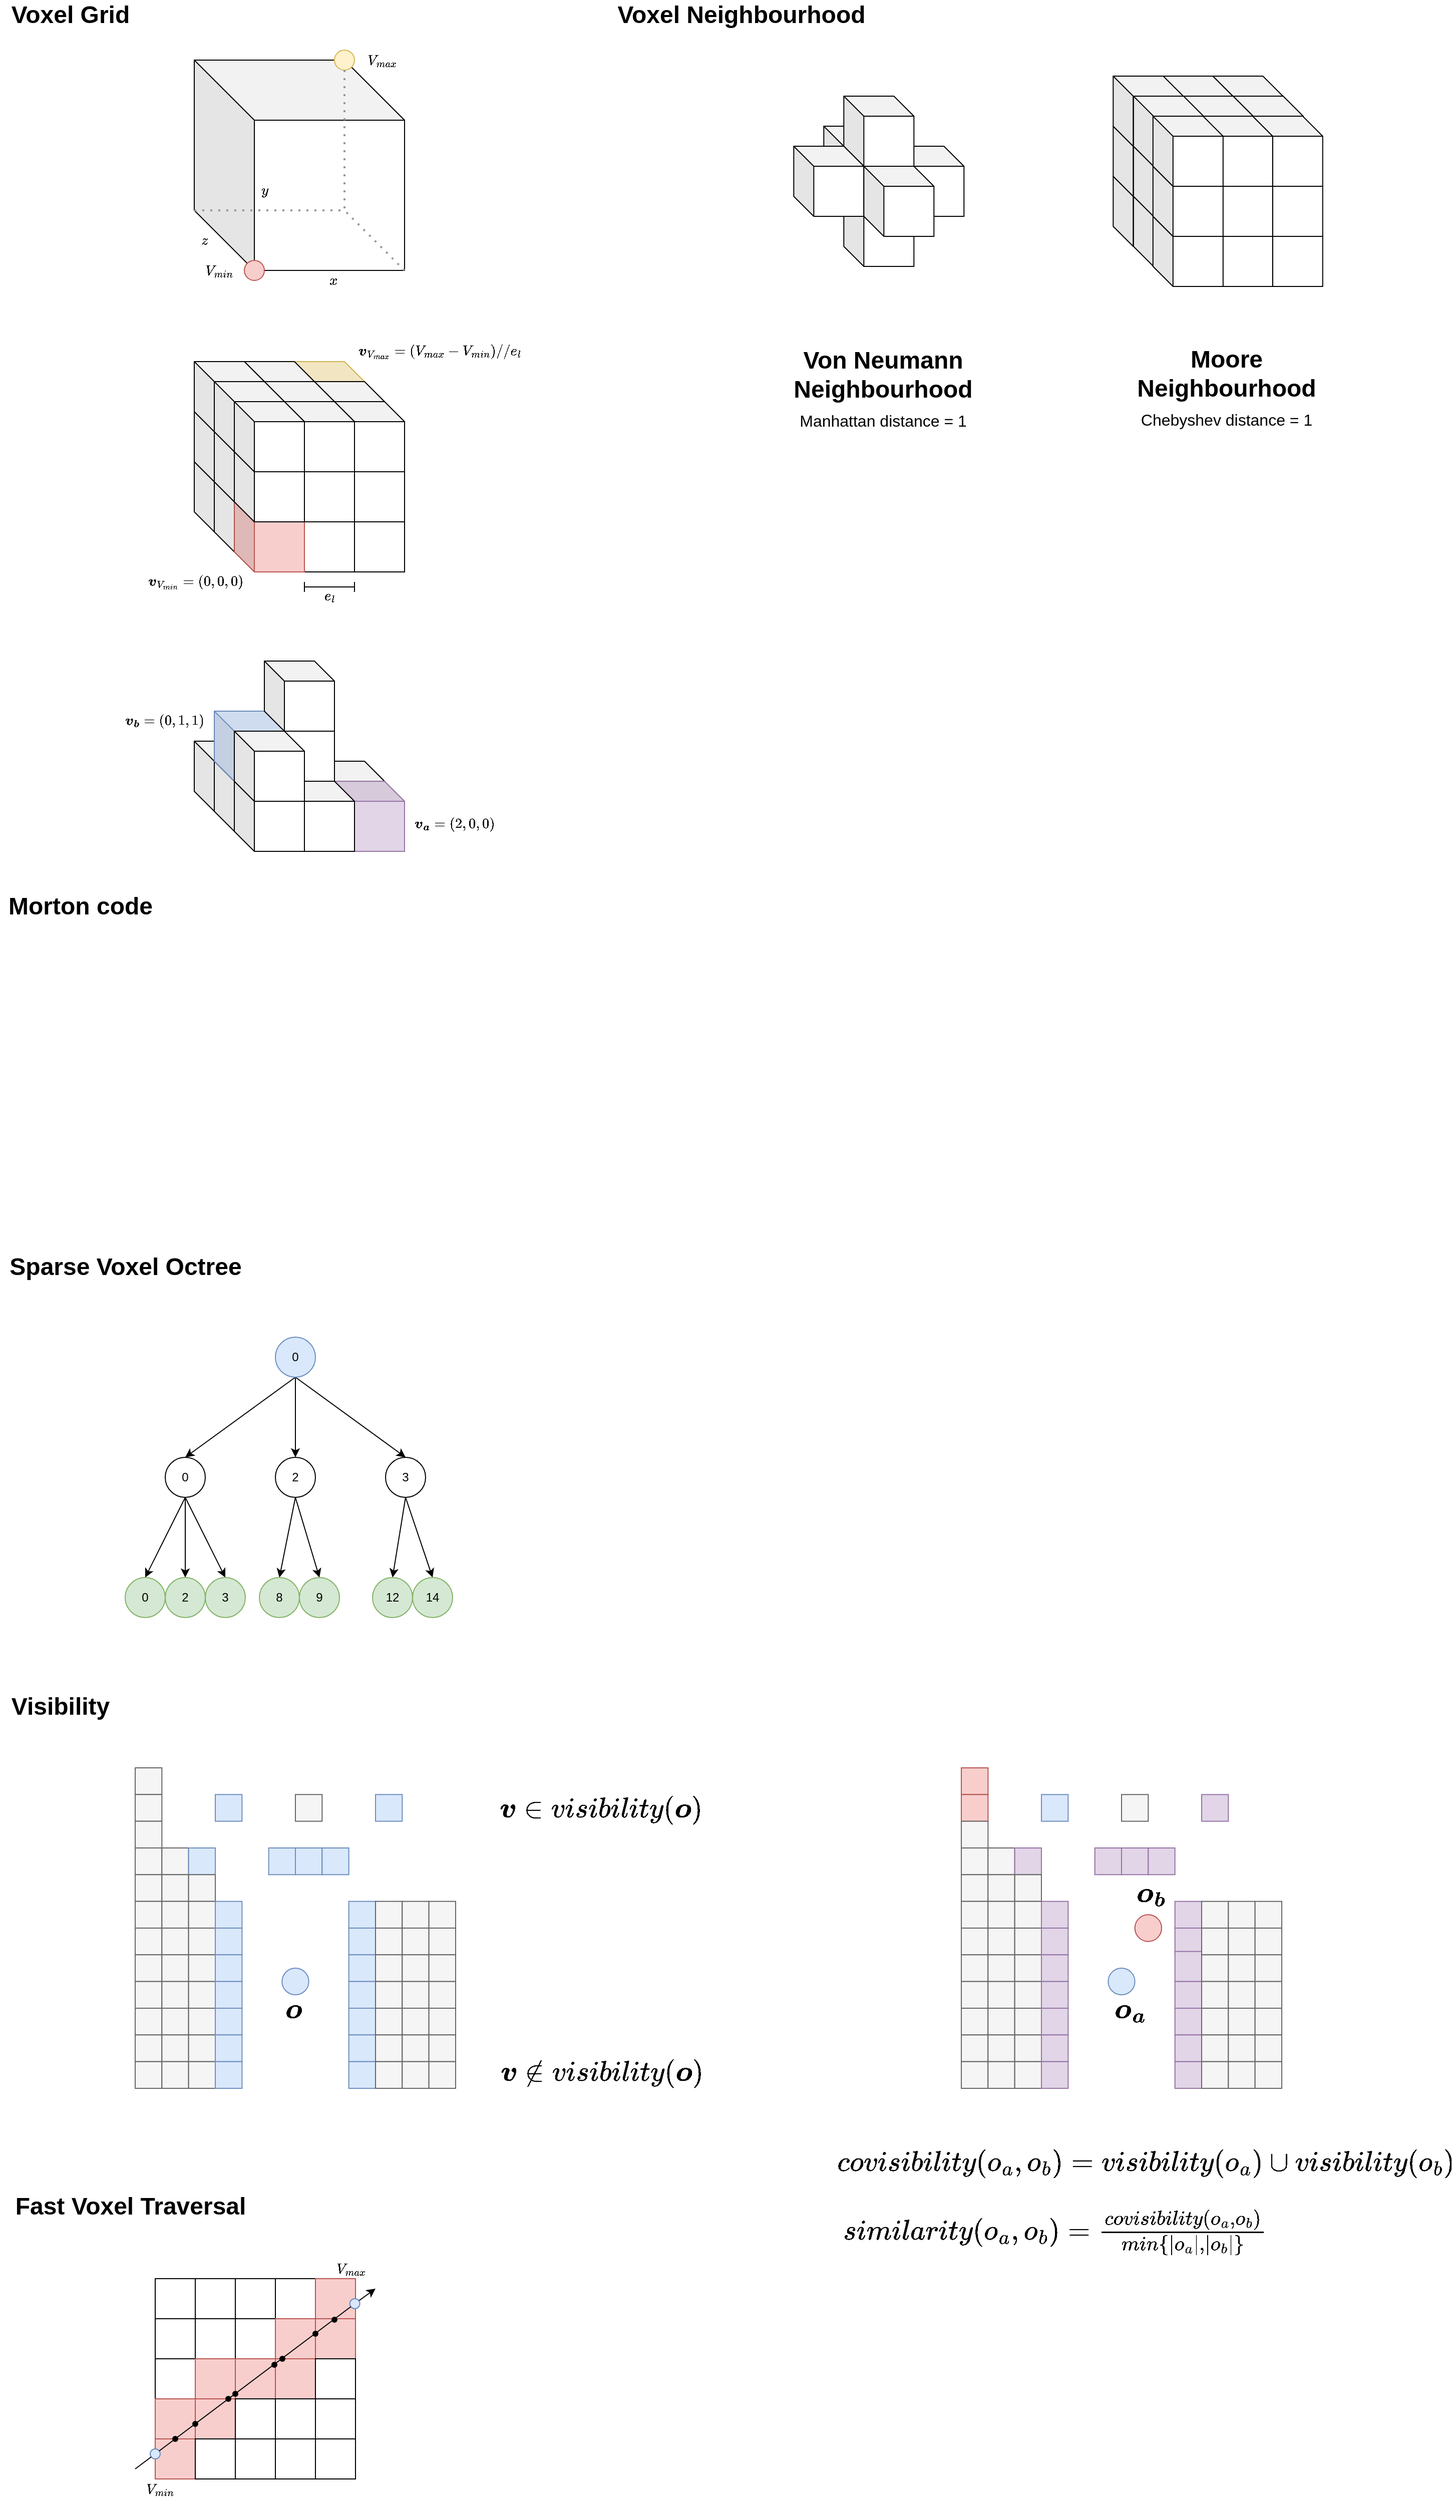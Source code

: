 <mxfile version="20.2.3" type="device" pages="5"><diagram id="AAkjvp57nBtfPctMII-v" name="Page-1"><mxGraphModel dx="1700" dy="1131" grid="0" gridSize="10" guides="1" tooltips="1" connect="1" arrows="1" fold="1" page="1" pageScale="1" pageWidth="827" pageHeight="1169" math="1" shadow="0"><root><mxCell id="0"/><mxCell id="1" parent="0"/><mxCell id="795" value="" style="shape=cube;whiteSpace=wrap;html=1;boundedLbl=1;backgroundOutline=1;darkOpacity=0.05;darkOpacity2=0.1;size=20;movable=1;resizable=1;rotatable=1;deletable=1;editable=1;connectable=1;fillColor=default;" parent="1" vertex="1"><mxGeometry x="1316.15" y="301" width="70" height="70" as="geometry"/></mxCell><mxCell id="796" value="" style="shape=cube;whiteSpace=wrap;html=1;boundedLbl=1;backgroundOutline=1;darkOpacity=0.05;darkOpacity2=0.1;size=20;movable=1;resizable=1;rotatable=1;deletable=1;editable=1;connectable=1;fillColor=default;" parent="1" vertex="1"><mxGeometry x="1316.15" y="251" width="70" height="70" as="geometry"/></mxCell><mxCell id="797" value="" style="shape=cube;whiteSpace=wrap;html=1;boundedLbl=1;backgroundOutline=1;darkOpacity=0.05;darkOpacity2=0.1;size=20;movable=1;resizable=1;rotatable=1;deletable=1;editable=1;connectable=1;fillColor=default;" parent="1" vertex="1"><mxGeometry x="1316.15" y="201" width="70" height="70" as="geometry"/></mxCell><mxCell id="798" value="" style="shape=cube;whiteSpace=wrap;html=1;boundedLbl=1;backgroundOutline=1;darkOpacity=0.05;darkOpacity2=0.1;size=20;movable=1;resizable=1;rotatable=1;deletable=1;editable=1;connectable=1;fillColor=default;" parent="1" vertex="1"><mxGeometry x="1266.15" y="301" width="70" height="70" as="geometry"/></mxCell><mxCell id="799" value="" style="shape=cube;whiteSpace=wrap;html=1;boundedLbl=1;backgroundOutline=1;darkOpacity=0.05;darkOpacity2=0.1;size=20;movable=1;resizable=1;rotatable=1;deletable=1;editable=1;connectable=1;fillColor=default;" parent="1" vertex="1"><mxGeometry x="1266.15" y="251" width="70" height="70" as="geometry"/></mxCell><mxCell id="800" value="" style="shape=cube;whiteSpace=wrap;html=1;boundedLbl=1;backgroundOutline=1;darkOpacity=0.05;darkOpacity2=0.1;size=20;movable=1;resizable=1;rotatable=1;deletable=1;editable=1;connectable=1;fillColor=default;" parent="1" vertex="1"><mxGeometry x="1266.15" y="201" width="70" height="70" as="geometry"/></mxCell><mxCell id="801" value="" style="shape=cube;whiteSpace=wrap;html=1;boundedLbl=1;backgroundOutline=1;darkOpacity=0.05;darkOpacity2=0.1;size=20;movable=1;resizable=1;rotatable=1;deletable=1;editable=1;connectable=1;fillColor=default;" parent="1" vertex="1"><mxGeometry x="1216.66" y="301" width="70" height="70" as="geometry"/></mxCell><mxCell id="802" value="" style="shape=cube;whiteSpace=wrap;html=1;boundedLbl=1;backgroundOutline=1;darkOpacity=0.05;darkOpacity2=0.1;size=20;movable=1;resizable=1;rotatable=1;deletable=1;editable=1;connectable=1;fillColor=default;" parent="1" vertex="1"><mxGeometry x="1216.66" y="251" width="70" height="70" as="geometry"/></mxCell><mxCell id="803" value="" style="shape=cube;whiteSpace=wrap;html=1;boundedLbl=1;backgroundOutline=1;darkOpacity=0.05;darkOpacity2=0.1;size=20;movable=1;resizable=1;rotatable=1;deletable=1;editable=1;connectable=1;fillColor=default;" parent="1" vertex="1"><mxGeometry x="1216.66" y="201" width="70" height="70" as="geometry"/></mxCell><mxCell id="739" value="" style="shape=cube;whiteSpace=wrap;html=1;boundedLbl=1;backgroundOutline=1;darkOpacity=0.05;darkOpacity2=0.1;size=20;movable=1;resizable=1;rotatable=1;deletable=1;editable=1;connectable=1;fillColor=default;" parent="1" vertex="1"><mxGeometry x="1336.4" y="321" width="9.26" height="80" as="geometry"/></mxCell><mxCell id="740" value="" style="shape=cube;whiteSpace=wrap;html=1;boundedLbl=1;backgroundOutline=1;darkOpacity=0.05;darkOpacity2=0.1;size=20;movable=1;resizable=1;rotatable=1;deletable=1;editable=1;connectable=1;fillColor=default;" parent="1" vertex="1"><mxGeometry x="1336.4" y="271" width="70" height="70" as="geometry"/></mxCell><mxCell id="741" value="" style="shape=cube;whiteSpace=wrap;html=1;boundedLbl=1;backgroundOutline=1;darkOpacity=0.05;darkOpacity2=0.1;size=20;movable=1;resizable=1;rotatable=1;deletable=1;editable=1;connectable=1;fillColor=default;" parent="1" vertex="1"><mxGeometry x="1336.4" y="221" width="70" height="70" as="geometry"/></mxCell><mxCell id="727" value="" style="shape=cube;whiteSpace=wrap;html=1;boundedLbl=1;backgroundOutline=1;darkOpacity=0.05;darkOpacity2=0.1;size=20;movable=1;resizable=1;rotatable=1;deletable=1;editable=1;connectable=1;fillColor=default;" parent="1" vertex="1"><mxGeometry x="1266.4" y="301" width="70" height="70" as="geometry"/></mxCell><mxCell id="735" value="" style="edgeStyle=none;html=1;fontSize=24;strokeColor=#999999;" parent="1" source="734" edge="1"><mxGeometry relative="1" as="geometry"><mxPoint x="1286.4" y="321" as="targetPoint"/></mxGeometry></mxCell><mxCell id="734" value="" style="shape=cube;whiteSpace=wrap;html=1;boundedLbl=1;backgroundOutline=1;darkOpacity=0.05;darkOpacity2=0.1;size=20;movable=1;resizable=1;rotatable=1;deletable=1;editable=1;connectable=1;fillColor=default;" parent="1" vertex="1"><mxGeometry x="1286.4" y="321" width="70" height="70" as="geometry"/></mxCell><mxCell id="723" value="" style="shape=cube;whiteSpace=wrap;html=1;boundedLbl=1;backgroundOutline=1;darkOpacity=0.05;darkOpacity2=0.1;size=20;movable=1;resizable=1;rotatable=1;deletable=1;editable=1;connectable=1;fillColor=default;" parent="1" vertex="1"><mxGeometry x="927.66" y="251" width="70" height="70" as="geometry"/></mxCell><mxCell id="724" value="" style="shape=cube;whiteSpace=wrap;html=1;boundedLbl=1;backgroundOutline=1;darkOpacity=0.05;darkOpacity2=0.1;size=20;movable=1;resizable=1;rotatable=1;deletable=1;editable=1;connectable=1;fillColor=#f8cecc;strokeColor=#b85450;" parent="1" vertex="1"><mxGeometry x="947.66" y="271" width="70" height="70" as="geometry"/></mxCell><mxCell id="721" value="" style="shape=cube;whiteSpace=wrap;html=1;boundedLbl=1;backgroundOutline=1;darkOpacity=0.05;darkOpacity2=0.1;size=20;movable=1;resizable=1;rotatable=1;deletable=1;editable=1;connectable=1;fillColor=default;" parent="1" vertex="1"><mxGeometry x="947.66" y="321" width="70" height="70" as="geometry"/></mxCell><mxCell id="719" value="" style="shape=cube;whiteSpace=wrap;html=1;boundedLbl=1;backgroundOutline=1;darkOpacity=0.05;darkOpacity2=0.1;size=20;movable=1;resizable=1;rotatable=1;deletable=1;editable=1;connectable=1;fillColor=default;" parent="1" vertex="1"><mxGeometry x="997.66" y="271" width="70" height="70" as="geometry"/></mxCell><mxCell id="716" value="" style="shape=cube;whiteSpace=wrap;html=1;boundedLbl=1;backgroundOutline=1;darkOpacity=0.05;darkOpacity2=0.1;size=20;movable=1;resizable=1;rotatable=1;deletable=1;editable=1;connectable=1;fillColor=none;" parent="1" vertex="1"><mxGeometry x="947.66" y="271" width="70" height="70" as="geometry"/></mxCell><mxCell id="61" value="" style="shape=cube;whiteSpace=wrap;html=1;boundedLbl=1;backgroundOutline=1;darkOpacity=0.05;darkOpacity2=0.1;size=20;fillColor=#fff2cc;strokeColor=#d6b656;movable=1;resizable=1;rotatable=1;deletable=1;editable=1;connectable=1;" parent="1" vertex="1"><mxGeometry x="399" y="486" width="70" height="70" as="geometry"/></mxCell><mxCell id="64" value="" style="shape=cube;whiteSpace=wrap;html=1;boundedLbl=1;backgroundOutline=1;darkOpacity=0.05;darkOpacity2=0.1;size=20;movable=1;resizable=1;rotatable=1;deletable=1;editable=1;connectable=1;" parent="1" vertex="1"><mxGeometry x="419" y="506" width="70" height="70" as="geometry"/></mxCell><mxCell id="60" value="" style="shape=cube;whiteSpace=wrap;html=1;boundedLbl=1;backgroundOutline=1;darkOpacity=0.05;darkOpacity2=0.1;size=20;movable=1;resizable=1;rotatable=1;deletable=1;editable=1;connectable=1;" parent="1" vertex="1"><mxGeometry x="349" y="486" width="70" height="70" as="geometry"/></mxCell><mxCell id="34" value="" style="shape=cube;whiteSpace=wrap;html=1;boundedLbl=1;backgroundOutline=1;darkOpacity=0.05;darkOpacity2=0.1;size=20;movable=1;resizable=1;rotatable=1;deletable=1;editable=1;connectable=1;" parent="1" vertex="1"><mxGeometry x="299" y="586" width="70" height="70" as="geometry"/></mxCell><mxCell id="49" value="" style="shape=cube;whiteSpace=wrap;html=1;boundedLbl=1;backgroundOutline=1;darkOpacity=0.05;darkOpacity2=0.1;size=20;movable=1;resizable=1;rotatable=1;deletable=1;editable=1;connectable=1;" parent="1" vertex="1"><mxGeometry x="299" y="536" width="70" height="70" as="geometry"/></mxCell><mxCell id="23" value="" style="shape=cube;whiteSpace=wrap;html=1;boundedLbl=1;backgroundOutline=1;darkOpacity=0.05;darkOpacity2=0.1;size=20;movable=1;resizable=1;rotatable=1;deletable=1;editable=1;connectable=1;" parent="1" vertex="1"><mxGeometry x="299" y="865" width="70" height="70" as="geometry"/></mxCell><mxCell id="11" value="" style="shape=cube;whiteSpace=wrap;html=1;boundedLbl=1;backgroundOutline=1;darkOpacity=0.05;darkOpacity2=0.1;size=20;movable=1;resizable=1;rotatable=1;deletable=1;editable=1;connectable=1;" parent="1" vertex="1"><mxGeometry x="369" y="885" width="70" height="70" as="geometry"/></mxCell><mxCell id="14" value="" style="shape=cube;whiteSpace=wrap;html=1;boundedLbl=1;backgroundOutline=1;darkOpacity=0.05;darkOpacity2=0.1;size=20;movable=1;resizable=1;rotatable=1;deletable=1;editable=1;connectable=1;" parent="1" vertex="1"><mxGeometry x="319" y="885" width="70" height="70" as="geometry"/></mxCell><mxCell id="17" value="" style="shape=cube;whiteSpace=wrap;html=1;boundedLbl=1;backgroundOutline=1;darkOpacity=0.05;darkOpacity2=0.1;size=20;movable=1;resizable=1;rotatable=1;deletable=1;editable=1;connectable=1;" parent="1" vertex="1"><mxGeometry x="419" y="885" width="70" height="70" as="geometry"/></mxCell><mxCell id="8" value="" style="shape=cube;whiteSpace=wrap;html=1;boundedLbl=1;backgroundOutline=1;darkOpacity=0.05;darkOpacity2=0.1;size=20;movable=1;resizable=1;rotatable=1;deletable=1;editable=1;connectable=1;fillColor=#e1d5e7;strokeColor=#9673a6;" parent="1" vertex="1"><mxGeometry x="439" y="905" width="70" height="70" as="geometry"/></mxCell><mxCell id="12" value="" style="shape=cube;whiteSpace=wrap;html=1;boundedLbl=1;backgroundOutline=1;darkOpacity=0.05;darkOpacity2=0.1;size=20;movable=1;resizable=1;rotatable=1;deletable=1;editable=1;connectable=1;" parent="1" vertex="1"><mxGeometry x="389" y="905" width="70" height="70" as="geometry"/></mxCell><mxCell id="15" value="" style="shape=cube;whiteSpace=wrap;html=1;boundedLbl=1;backgroundOutline=1;darkOpacity=0.05;darkOpacity2=0.1;size=20;movable=1;resizable=1;rotatable=1;deletable=1;editable=1;connectable=1;" parent="1" vertex="1"><mxGeometry x="339" y="905" width="70" height="70" as="geometry"/></mxCell><mxCell id="16" value="" style="shape=cube;whiteSpace=wrap;html=1;boundedLbl=1;backgroundOutline=1;darkOpacity=0.05;darkOpacity2=0.1;size=20;movable=1;resizable=1;rotatable=1;deletable=1;editable=1;connectable=1;" parent="1" vertex="1"><mxGeometry x="369" y="835" width="70" height="70" as="geometry"/></mxCell><mxCell id="18" value="" style="shape=cube;whiteSpace=wrap;html=1;boundedLbl=1;backgroundOutline=1;darkOpacity=0.05;darkOpacity2=0.1;size=20;fillColor=#dae8fc;strokeColor=#6c8ebf;movable=1;resizable=1;rotatable=1;deletable=1;editable=1;connectable=1;" parent="1" vertex="1"><mxGeometry x="319" y="835" width="70" height="70" as="geometry"/></mxCell><mxCell id="19" value="" style="shape=cube;whiteSpace=wrap;html=1;boundedLbl=1;backgroundOutline=1;darkOpacity=0.05;darkOpacity2=0.1;size=20;movable=1;resizable=1;rotatable=1;deletable=1;editable=1;connectable=1;" parent="1" vertex="1"><mxGeometry x="369" y="785" width="70" height="70" as="geometry"/></mxCell><mxCell id="21" value="" style="shape=cube;whiteSpace=wrap;html=1;boundedLbl=1;backgroundOutline=1;darkOpacity=0.05;darkOpacity2=0.1;size=20;movable=1;resizable=1;rotatable=1;deletable=1;editable=1;connectable=1;" parent="1" vertex="1"><mxGeometry x="339" y="855" width="70" height="70" as="geometry"/></mxCell><mxCell id="24" value="" style="shape=cube;whiteSpace=wrap;html=1;boundedLbl=1;backgroundOutline=1;darkOpacity=0.05;darkOpacity2=0.1;size=60;fillColor=none;movable=1;resizable=1;rotatable=1;deletable=1;editable=1;connectable=1;" parent="1" vertex="1"><mxGeometry x="299" y="185" width="210" height="210" as="geometry"/></mxCell><mxCell id="35" value="" style="shape=cube;whiteSpace=wrap;html=1;boundedLbl=1;backgroundOutline=1;darkOpacity=0.05;darkOpacity2=0.1;size=20;movable=1;resizable=1;rotatable=1;deletable=1;editable=1;connectable=1;" parent="1" vertex="1"><mxGeometry x="369" y="606" width="70" height="70" as="geometry"/></mxCell><mxCell id="36" value="" style="shape=cube;whiteSpace=wrap;html=1;boundedLbl=1;backgroundOutline=1;darkOpacity=0.05;darkOpacity2=0.1;size=20;movable=1;resizable=1;rotatable=1;deletable=1;editable=1;connectable=1;" parent="1" vertex="1"><mxGeometry x="319" y="606" width="70" height="70" as="geometry"/></mxCell><mxCell id="37" value="" style="shape=cube;whiteSpace=wrap;html=1;boundedLbl=1;backgroundOutline=1;darkOpacity=0.05;darkOpacity2=0.1;size=20;movable=1;resizable=1;rotatable=1;deletable=1;editable=1;connectable=1;" parent="1" vertex="1"><mxGeometry x="419" y="606" width="70" height="70" as="geometry"/></mxCell><mxCell id="38" value="" style="shape=cube;whiteSpace=wrap;html=1;boundedLbl=1;backgroundOutline=1;darkOpacity=0.05;darkOpacity2=0.1;size=20;movable=1;resizable=1;rotatable=1;deletable=1;editable=1;connectable=1;" parent="1" vertex="1"><mxGeometry x="439" y="626" width="70" height="70" as="geometry"/></mxCell><mxCell id="39" value="" style="shape=cube;whiteSpace=wrap;html=1;boundedLbl=1;backgroundOutline=1;darkOpacity=0.05;darkOpacity2=0.1;size=20;movable=1;resizable=1;rotatable=1;deletable=1;editable=1;connectable=1;" parent="1" vertex="1"><mxGeometry x="389" y="626" width="70" height="70" as="geometry"/></mxCell><mxCell id="40" value="" style="shape=cube;whiteSpace=wrap;html=1;boundedLbl=1;backgroundOutline=1;darkOpacity=0.05;darkOpacity2=0.1;size=20;fillColor=#f8cecc;strokeColor=#b85450;movable=1;resizable=1;rotatable=1;deletable=1;editable=1;connectable=1;" parent="1" vertex="1"><mxGeometry x="339" y="626" width="70" height="70" as="geometry"/></mxCell><mxCell id="41" value="" style="shape=cube;whiteSpace=wrap;html=1;boundedLbl=1;backgroundOutline=1;darkOpacity=0.05;darkOpacity2=0.1;size=20;movable=1;resizable=1;rotatable=1;deletable=1;editable=1;connectable=1;" parent="1" vertex="1"><mxGeometry x="369" y="556" width="70" height="70" as="geometry"/></mxCell><mxCell id="42" value="" style="shape=cube;whiteSpace=wrap;html=1;boundedLbl=1;backgroundOutline=1;darkOpacity=0.05;darkOpacity2=0.1;size=20;movable=1;resizable=1;rotatable=1;deletable=1;editable=1;connectable=1;" parent="1" vertex="1"><mxGeometry x="319" y="556" width="70" height="70" as="geometry"/></mxCell><mxCell id="43" value="" style="shape=cube;whiteSpace=wrap;html=1;boundedLbl=1;backgroundOutline=1;darkOpacity=0.05;darkOpacity2=0.1;size=20;movable=1;resizable=1;rotatable=1;deletable=1;editable=1;connectable=1;" parent="1" vertex="1"><mxGeometry x="369" y="506" width="70" height="70" as="geometry"/></mxCell><mxCell id="46" value="" style="shape=cube;whiteSpace=wrap;html=1;boundedLbl=1;backgroundOutline=1;darkOpacity=0.05;darkOpacity2=0.1;size=20;movable=1;resizable=1;rotatable=1;deletable=1;editable=1;connectable=1;" parent="1" vertex="1"><mxGeometry x="439" y="576" width="70" height="70" as="geometry"/></mxCell><mxCell id="47" value="" style="shape=cube;whiteSpace=wrap;html=1;boundedLbl=1;backgroundOutline=1;darkOpacity=0.05;darkOpacity2=0.1;size=20;movable=1;resizable=1;rotatable=1;deletable=1;editable=1;connectable=1;" parent="1" vertex="1"><mxGeometry x="389" y="576" width="70" height="70" as="geometry"/></mxCell><mxCell id="44" value="" style="shape=cube;whiteSpace=wrap;html=1;boundedLbl=1;backgroundOutline=1;darkOpacity=0.05;darkOpacity2=0.1;size=20;movable=1;resizable=1;rotatable=1;deletable=1;editable=1;connectable=1;" parent="1" vertex="1"><mxGeometry x="339" y="576" width="70" height="70" as="geometry"/></mxCell><mxCell id="52" value="" style="shape=cube;whiteSpace=wrap;html=1;boundedLbl=1;backgroundOutline=1;darkOpacity=0.05;darkOpacity2=0.1;size=20;movable=1;resizable=1;rotatable=1;deletable=1;editable=1;connectable=1;" parent="1" vertex="1"><mxGeometry x="299" y="486" width="70" height="70" as="geometry"/></mxCell><mxCell id="53" value="" style="shape=cube;whiteSpace=wrap;html=1;boundedLbl=1;backgroundOutline=1;darkOpacity=0.05;darkOpacity2=0.1;size=20;movable=1;resizable=1;rotatable=1;deletable=1;editable=1;connectable=1;" parent="1" vertex="1"><mxGeometry x="319" y="506" width="70" height="70" as="geometry"/></mxCell><mxCell id="57" value="" style="shape=cube;whiteSpace=wrap;html=1;boundedLbl=1;backgroundOutline=1;darkOpacity=0.05;darkOpacity2=0.1;size=20;movable=1;resizable=1;rotatable=1;deletable=1;editable=1;connectable=1;" parent="1" vertex="1"><mxGeometry x="439" y="526" width="70" height="70" as="geometry"/></mxCell><mxCell id="58" value="" style="shape=cube;whiteSpace=wrap;html=1;boundedLbl=1;backgroundOutline=1;darkOpacity=0.05;darkOpacity2=0.1;size=20;movable=1;resizable=1;rotatable=1;deletable=1;editable=1;connectable=1;" parent="1" vertex="1"><mxGeometry x="389" y="526" width="70" height="70" as="geometry"/></mxCell><mxCell id="59" value="" style="shape=cube;whiteSpace=wrap;html=1;boundedLbl=1;backgroundOutline=1;darkOpacity=0.05;darkOpacity2=0.1;size=20;movable=1;resizable=1;rotatable=1;deletable=1;editable=1;connectable=1;" parent="1" vertex="1"><mxGeometry x="339" y="526" width="70" height="70" as="geometry"/></mxCell><mxCell id="65" value="" style="ellipse;whiteSpace=wrap;html=1;aspect=fixed;fillColor=#f8cecc;strokeColor=#b85450;movable=1;resizable=1;rotatable=1;deletable=1;editable=1;connectable=1;" parent="1" vertex="1"><mxGeometry x="349" y="385" width="20" height="20" as="geometry"/></mxCell><mxCell id="66" value="" style="ellipse;whiteSpace=wrap;html=1;aspect=fixed;fillColor=#fff2cc;strokeColor=#d6b656;movable=1;resizable=1;rotatable=1;deletable=1;editable=1;connectable=1;" parent="1" vertex="1"><mxGeometry x="439" y="175" width="20" height="20" as="geometry"/></mxCell><mxCell id="70" value="" style="endArrow=none;dashed=1;html=1;dashPattern=1 3;strokeWidth=2;exitX=0;exitY=0;exitDx=0;exitDy=150;exitPerimeter=0;strokeColor=#999999;movable=1;resizable=1;rotatable=1;deletable=1;editable=1;connectable=1;" parent="1" source="24" edge="1"><mxGeometry width="50" height="50" relative="1" as="geometry"><mxPoint x="359" y="515" as="sourcePoint"/><mxPoint x="449" y="335" as="targetPoint"/></mxGeometry></mxCell><mxCell id="71" value="" style="endArrow=none;dashed=1;html=1;dashPattern=1 3;strokeWidth=2;strokeColor=#999999;movable=1;resizable=1;rotatable=1;deletable=1;editable=1;connectable=1;" parent="1" source="66" edge="1"><mxGeometry width="50" height="50" relative="1" as="geometry"><mxPoint x="309" y="345" as="sourcePoint"/><mxPoint x="449" y="335" as="targetPoint"/></mxGeometry></mxCell><mxCell id="72" value="" style="endArrow=none;dashed=1;html=1;dashPattern=1 3;strokeWidth=2;strokeColor=#999999;movable=1;resizable=1;rotatable=1;deletable=1;editable=1;connectable=1;" parent="1" edge="1"><mxGeometry width="50" height="50" relative="1" as="geometry"><mxPoint x="509" y="395" as="sourcePoint"/><mxPoint x="449" y="335" as="targetPoint"/></mxGeometry></mxCell><mxCell id="202" value="\(V_{min}\)" style="text;html=1;align=center;verticalAlign=middle;resizable=1;points=[];autosize=1;strokeColor=none;fillColor=none;movable=1;rotatable=1;deletable=1;editable=1;connectable=1;" parent="1" vertex="1"><mxGeometry x="289" y="385" width="70" height="20" as="geometry"/></mxCell><mxCell id="203" value="\(V_{max}\)" style="text;html=1;align=center;verticalAlign=middle;resizable=1;points=[];autosize=1;strokeColor=none;fillColor=none;movable=1;rotatable=1;deletable=1;editable=1;connectable=1;" parent="1" vertex="1"><mxGeometry x="446" y="175" width="80" height="20" as="geometry"/></mxCell><mxCell id="204" value="\(\boldsymbol{v}_{V_{min}} = (0, 0, 0)\)" style="text;html=1;align=center;verticalAlign=middle;resizable=1;points=[];autosize=1;strokeColor=none;fillColor=none;movable=1;rotatable=1;deletable=1;editable=1;connectable=1;" parent="1" vertex="1"><mxGeometry x="190" y="696" width="220" height="20" as="geometry"/></mxCell><mxCell id="205" value="\(\boldsymbol{v}_{V_{max}} = (V_{max} - V_{min})//e_l\)" style="text;html=1;align=center;verticalAlign=middle;resizable=1;points=[];autosize=1;strokeColor=none;fillColor=none;movable=1;rotatable=1;deletable=1;editable=1;connectable=1;" parent="1" vertex="1"><mxGeometry x="389" y="466" width="310" height="20" as="geometry"/></mxCell><mxCell id="206" value="" style="shape=crossbar;whiteSpace=wrap;html=1;rounded=1;fillColor=none;movable=1;resizable=1;rotatable=1;deletable=1;editable=1;connectable=1;" parent="1" vertex="1"><mxGeometry x="409" y="706" width="50" height="10" as="geometry"/></mxCell><mxCell id="207" value="\(e_l\)" style="text;html=1;align=center;verticalAlign=middle;resizable=1;points=[];autosize=1;strokeColor=none;fillColor=none;movable=1;rotatable=1;deletable=1;editable=1;connectable=1;" parent="1" vertex="1"><mxGeometry x="409" y="710" width="50" height="20" as="geometry"/></mxCell><mxCell id="208" value="\(\boldsymbol{v_a} = (2, 0, 0)\)" style="text;html=1;align=center;verticalAlign=middle;resizable=1;points=[];autosize=1;strokeColor=none;fillColor=none;movable=1;rotatable=1;deletable=1;editable=1;connectable=1;" parent="1" vertex="1"><mxGeometry x="469" y="938" width="180" height="20" as="geometry"/></mxCell><mxCell id="209" value="\(\boldsymbol{v_b} = (0, 1, 1)\)" style="text;html=1;align=center;verticalAlign=middle;resizable=1;points=[];autosize=1;strokeColor=none;fillColor=none;movable=1;rotatable=1;deletable=1;editable=1;connectable=1;" parent="1" vertex="1"><mxGeometry x="179" y="835" width="180" height="20" as="geometry"/></mxCell><mxCell id="210" value="\(x\)" style="text;html=1;align=center;verticalAlign=middle;resizable=0;points=[];autosize=1;strokeColor=none;fillColor=none;" parent="1" vertex="1"><mxGeometry x="418" y="395" width="40" height="20" as="geometry"/></mxCell><mxCell id="211" value="\(y\)" style="text;html=1;align=center;verticalAlign=middle;resizable=0;points=[];autosize=1;strokeColor=none;fillColor=none;" parent="1" vertex="1"><mxGeometry x="349" y="305" width="40" height="20" as="geometry"/></mxCell><mxCell id="212" value="\(z\)" style="text;html=1;align=center;verticalAlign=middle;resizable=0;points=[];autosize=1;strokeColor=none;fillColor=none;" parent="1" vertex="1"><mxGeometry x="289" y="355" width="40" height="20" as="geometry"/></mxCell><mxCell id="286" style="edgeStyle=none;html=1;exitX=0.5;exitY=1;exitDx=0;exitDy=0;entryX=0.5;entryY=0;entryDx=0;entryDy=0;" parent="1" source="281" target="282" edge="1"><mxGeometry relative="1" as="geometry"/></mxCell><mxCell id="288" style="edgeStyle=none;html=1;exitX=0.5;exitY=1;exitDx=0;exitDy=0;entryX=0.5;entryY=0;entryDx=0;entryDy=0;" parent="1" source="281" target="284" edge="1"><mxGeometry relative="1" as="geometry"/></mxCell><mxCell id="289" style="edgeStyle=none;html=1;exitX=0.5;exitY=1;exitDx=0;exitDy=0;entryX=0.5;entryY=0;entryDx=0;entryDy=0;" parent="1" source="281" target="285" edge="1"><mxGeometry relative="1" as="geometry"/></mxCell><mxCell id="281" value="0" style="ellipse;whiteSpace=wrap;html=1;aspect=fixed;fillColor=#dae8fc;strokeColor=#6c8ebf;" parent="1" vertex="1"><mxGeometry x="380" y="1460" width="40" height="40" as="geometry"/></mxCell><mxCell id="306" style="edgeStyle=none;html=1;exitX=0.5;exitY=1;exitDx=0;exitDy=0;entryX=0.5;entryY=0;entryDx=0;entryDy=0;" parent="1" source="282" target="290" edge="1"><mxGeometry relative="1" as="geometry"/></mxCell><mxCell id="308" style="edgeStyle=none;html=1;exitX=0.5;exitY=1;exitDx=0;exitDy=0;entryX=0.5;entryY=0;entryDx=0;entryDy=0;" parent="1" source="282" target="292" edge="1"><mxGeometry relative="1" as="geometry"/></mxCell><mxCell id="309" style="edgeStyle=none;html=1;exitX=0.5;exitY=1;exitDx=0;exitDy=0;entryX=0.5;entryY=0;entryDx=0;entryDy=0;" parent="1" source="282" target="293" edge="1"><mxGeometry relative="1" as="geometry"/></mxCell><mxCell id="282" value="0" style="ellipse;whiteSpace=wrap;html=1;aspect=fixed;" parent="1" vertex="1"><mxGeometry x="270" y="1580" width="40" height="40" as="geometry"/></mxCell><mxCell id="310" style="edgeStyle=none;html=1;exitX=0.5;exitY=1;exitDx=0;exitDy=0;entryX=0.5;entryY=0;entryDx=0;entryDy=0;" parent="1" source="284" target="298" edge="1"><mxGeometry relative="1" as="geometry"/></mxCell><mxCell id="311" style="edgeStyle=none;html=1;exitX=0.5;exitY=1;exitDx=0;exitDy=0;entryX=0.5;entryY=0;entryDx=0;entryDy=0;" parent="1" source="284" target="299" edge="1"><mxGeometry relative="1" as="geometry"/></mxCell><mxCell id="284" value="2" style="ellipse;whiteSpace=wrap;html=1;aspect=fixed;" parent="1" vertex="1"><mxGeometry x="380" y="1580" width="40" height="40" as="geometry"/></mxCell><mxCell id="314" style="edgeStyle=none;html=1;exitX=0.5;exitY=1;exitDx=0;exitDy=0;entryX=0.5;entryY=0;entryDx=0;entryDy=0;" parent="1" source="285" target="302" edge="1"><mxGeometry relative="1" as="geometry"/></mxCell><mxCell id="316" style="edgeStyle=none;html=1;exitX=0.5;exitY=1;exitDx=0;exitDy=0;entryX=0.5;entryY=0;entryDx=0;entryDy=0;" parent="1" source="285" target="304" edge="1"><mxGeometry relative="1" as="geometry"/></mxCell><mxCell id="285" value="3" style="ellipse;whiteSpace=wrap;html=1;aspect=fixed;" parent="1" vertex="1"><mxGeometry x="490" y="1580" width="40" height="40" as="geometry"/></mxCell><mxCell id="290" value="0" style="ellipse;whiteSpace=wrap;html=1;aspect=fixed;fillColor=#d5e8d4;strokeColor=#82b366;" parent="1" vertex="1"><mxGeometry x="230" y="1700" width="40" height="40" as="geometry"/></mxCell><mxCell id="292" value="2" style="ellipse;whiteSpace=wrap;html=1;aspect=fixed;fillColor=#d5e8d4;strokeColor=#82b366;" parent="1" vertex="1"><mxGeometry x="270" y="1700" width="40" height="40" as="geometry"/></mxCell><mxCell id="293" value="3" style="ellipse;whiteSpace=wrap;html=1;aspect=fixed;fillColor=#d5e8d4;strokeColor=#82b366;" parent="1" vertex="1"><mxGeometry x="310" y="1700" width="40" height="40" as="geometry"/></mxCell><mxCell id="298" value="8" style="ellipse;whiteSpace=wrap;html=1;aspect=fixed;fillColor=#d5e8d4;strokeColor=#82b366;" parent="1" vertex="1"><mxGeometry x="364" y="1700" width="40" height="40" as="geometry"/></mxCell><mxCell id="299" value="9" style="ellipse;whiteSpace=wrap;html=1;aspect=fixed;fillColor=#d5e8d4;strokeColor=#82b366;" parent="1" vertex="1"><mxGeometry x="404" y="1700" width="40" height="40" as="geometry"/></mxCell><mxCell id="302" value="12" style="ellipse;whiteSpace=wrap;html=1;aspect=fixed;fillColor=#d5e8d4;strokeColor=#82b366;" parent="1" vertex="1"><mxGeometry x="477" y="1700" width="40" height="40" as="geometry"/></mxCell><mxCell id="304" value="14" style="ellipse;whiteSpace=wrap;html=1;aspect=fixed;fillColor=#d5e8d4;strokeColor=#82b366;" parent="1" vertex="1"><mxGeometry x="517" y="1700" width="40" height="40" as="geometry"/></mxCell><mxCell id="325" value="&lt;font style=&quot;font-size: 24px&quot;&gt;Morton code&lt;/font&gt;" style="text;html=1;align=center;verticalAlign=middle;resizable=0;points=[];autosize=1;strokeColor=none;fillColor=none;fontStyle=1" parent="1" vertex="1"><mxGeometry x="105" y="1020" width="160" height="20" as="geometry"/></mxCell><mxCell id="326" value="&lt;font style=&quot;font-size: 24px&quot;&gt;&lt;b&gt;Sparse Voxel Octree&lt;/b&gt;&lt;/font&gt;" style="text;html=1;align=center;verticalAlign=middle;resizable=0;points=[];autosize=1;strokeColor=none;fillColor=none;" parent="1" vertex="1"><mxGeometry x="105" y="1380" width="250" height="20" as="geometry"/></mxCell><mxCell id="327" value="&lt;font style=&quot;font-size: 24px&quot;&gt;Voxel Grid&lt;/font&gt;" style="text;html=1;align=center;verticalAlign=middle;resizable=0;points=[];autosize=1;strokeColor=none;fillColor=none;fontStyle=1" parent="1" vertex="1"><mxGeometry x="110" y="130" width="130" height="20" as="geometry"/></mxCell><mxCell id="328" value="" style="whiteSpace=wrap;html=1;aspect=fixed;fontSize=24;fillColor=#f5f5f5;container=0;strokeColor=#666666;fontColor=#333333;" parent="1" vertex="1"><mxGeometry x="240" y="1890" width="26.667" height="26.667" as="geometry"/></mxCell><mxCell id="331" value="" style="whiteSpace=wrap;html=1;aspect=fixed;fontSize=24;fillColor=#f5f5f5;container=0;strokeColor=#666666;fontColor=#333333;" parent="1" vertex="1"><mxGeometry x="240" y="1916.667" width="26.667" height="26.667" as="geometry"/></mxCell><mxCell id="334" value="" style="whiteSpace=wrap;html=1;aspect=fixed;fontSize=24;fillColor=#f5f5f5;container=0;strokeColor=#666666;fontColor=#333333;" parent="1" vertex="1"><mxGeometry x="240" y="1943.333" width="26.667" height="26.667" as="geometry"/></mxCell><mxCell id="343" value="" style="whiteSpace=wrap;html=1;aspect=fixed;fontSize=24;container=0;fillColor=#dae8fc;strokeColor=#6c8ebf;" parent="1" vertex="1"><mxGeometry x="320" y="1916.667" width="26.667" height="26.667" as="geometry"/></mxCell><mxCell id="350" value="" style="whiteSpace=wrap;html=1;aspect=fixed;fontSize=24;fillColor=#f5f5f5;container=0;strokeColor=#666666;fontColor=#333333;" parent="1" vertex="1"><mxGeometry x="240" y="1970" width="26.667" height="26.667" as="geometry"/></mxCell><mxCell id="351" value="" style="whiteSpace=wrap;html=1;aspect=fixed;fontSize=24;fillColor=#f5f5f5;container=0;strokeColor=#666666;fontColor=#333333;" parent="1" vertex="1"><mxGeometry x="266.667" y="1970" width="26.667" height="26.667" as="geometry"/></mxCell><mxCell id="352" value="" style="whiteSpace=wrap;html=1;aspect=fixed;fontSize=24;fillColor=#dae8fc;container=0;strokeColor=#6c8ebf;" parent="1" vertex="1"><mxGeometry x="293.333" y="1970" width="26.667" height="26.667" as="geometry"/></mxCell><mxCell id="353" value="" style="whiteSpace=wrap;html=1;aspect=fixed;fontSize=24;fillColor=#f5f5f5;container=0;strokeColor=#666666;fontColor=#333333;" parent="1" vertex="1"><mxGeometry x="240" y="1996.667" width="26.667" height="26.667" as="geometry"/></mxCell><mxCell id="354" value="" style="whiteSpace=wrap;html=1;aspect=fixed;fontSize=24;fillColor=#f5f5f5;container=0;strokeColor=#666666;fontColor=#333333;" parent="1" vertex="1"><mxGeometry x="266.667" y="1996.667" width="26.667" height="26.667" as="geometry"/></mxCell><mxCell id="355" value="" style="whiteSpace=wrap;html=1;aspect=fixed;fontSize=24;fillColor=#f5f5f5;container=0;strokeColor=#666666;fontColor=#333333;" parent="1" vertex="1"><mxGeometry x="293.333" y="1996.667" width="26.667" height="26.667" as="geometry"/></mxCell><mxCell id="356" value="" style="whiteSpace=wrap;html=1;aspect=fixed;fontSize=24;fillColor=#f5f5f5;container=0;strokeColor=#666666;fontColor=#333333;" parent="1" vertex="1"><mxGeometry x="240" y="2023.333" width="26.667" height="26.667" as="geometry"/></mxCell><mxCell id="357" value="" style="whiteSpace=wrap;html=1;aspect=fixed;fontSize=24;fillColor=#f5f5f5;container=0;strokeColor=#666666;fontColor=#333333;" parent="1" vertex="1"><mxGeometry x="266.667" y="2023.333" width="26.667" height="26.667" as="geometry"/></mxCell><mxCell id="358" value="" style="whiteSpace=wrap;html=1;aspect=fixed;fontSize=24;fillColor=#f5f5f5;container=0;strokeColor=#666666;fontColor=#333333;" parent="1" vertex="1"><mxGeometry x="293.333" y="2023.333" width="26.667" height="26.667" as="geometry"/></mxCell><mxCell id="362" value="" style="whiteSpace=wrap;html=1;aspect=fixed;fontSize=24;fillColor=#dae8fc;container=0;strokeColor=#6c8ebf;" parent="1" vertex="1"><mxGeometry x="373.333" y="1970" width="26.667" height="26.667" as="geometry"/></mxCell><mxCell id="366" value="" style="whiteSpace=wrap;html=1;aspect=fixed;fontSize=24;fillColor=#dae8fc;container=0;strokeColor=#6c8ebf;" parent="1" vertex="1"><mxGeometry x="320" y="2023.333" width="26.667" height="26.667" as="geometry"/></mxCell><mxCell id="373" value="" style="whiteSpace=wrap;html=1;aspect=fixed;fontSize=24;container=0;fillColor=#f5f5f5;strokeColor=#666666;fontColor=#333333;" parent="1" vertex="1"><mxGeometry x="400" y="1916.667" width="26.667" height="26.667" as="geometry"/></mxCell><mxCell id="383" value="" style="whiteSpace=wrap;html=1;aspect=fixed;fontSize=24;fillColor=#dae8fc;container=0;strokeColor=#6c8ebf;" parent="1" vertex="1"><mxGeometry x="480" y="1916.667" width="26.667" height="26.667" as="geometry"/></mxCell><mxCell id="390" value="" style="whiteSpace=wrap;html=1;aspect=fixed;fontSize=24;fillColor=#dae8fc;container=0;strokeColor=#6c8ebf;" parent="1" vertex="1"><mxGeometry x="400" y="1970" width="26.667" height="26.667" as="geometry"/></mxCell><mxCell id="391" value="" style="whiteSpace=wrap;html=1;aspect=fixed;fontSize=24;fillColor=#dae8fc;container=0;strokeColor=#6c8ebf;" parent="1" vertex="1"><mxGeometry x="426.667" y="1970" width="26.667" height="26.667" as="geometry"/></mxCell><mxCell id="398" value="" style="whiteSpace=wrap;html=1;aspect=fixed;fontSize=24;fillColor=#dae8fc;container=0;strokeColor=#6c8ebf;" parent="1" vertex="1"><mxGeometry x="453.333" y="2023.333" width="26.667" height="26.667" as="geometry"/></mxCell><mxCell id="406" value="" style="whiteSpace=wrap;html=1;aspect=fixed;fontSize=24;fillColor=#f5f5f5;container=0;strokeColor=#666666;fontColor=#333333;" parent="1" vertex="1"><mxGeometry x="480" y="2023.333" width="26.667" height="26.667" as="geometry"/></mxCell><mxCell id="407" value="" style="whiteSpace=wrap;html=1;aspect=fixed;fontSize=24;fillColor=#f5f5f5;container=0;strokeColor=#666666;fontColor=#333333;" parent="1" vertex="1"><mxGeometry x="506.667" y="2023.333" width="26.667" height="26.667" as="geometry"/></mxCell><mxCell id="408" value="" style="whiteSpace=wrap;html=1;aspect=fixed;fontSize=24;fillColor=#f5f5f5;container=0;strokeColor=#666666;fontColor=#333333;" parent="1" vertex="1"><mxGeometry x="533.333" y="2023.333" width="26.667" height="26.667" as="geometry"/></mxCell><mxCell id="463" value="" style="whiteSpace=wrap;html=1;aspect=fixed;fontSize=24;fillColor=#f5f5f5;container=0;strokeColor=#666666;fontColor=#333333;" parent="1" vertex="1"><mxGeometry x="240" y="2050" width="26.667" height="26.667" as="geometry"/></mxCell><mxCell id="464" value="" style="whiteSpace=wrap;html=1;aspect=fixed;fontSize=24;fillColor=#f5f5f5;container=0;strokeColor=#666666;fontColor=#333333;" parent="1" vertex="1"><mxGeometry x="266.667" y="2050" width="26.667" height="26.667" as="geometry"/></mxCell><mxCell id="465" value="" style="whiteSpace=wrap;html=1;aspect=fixed;fontSize=24;fillColor=#f5f5f5;container=0;strokeColor=#666666;fontColor=#333333;" parent="1" vertex="1"><mxGeometry x="293.333" y="2050" width="26.667" height="26.667" as="geometry"/></mxCell><mxCell id="466" value="" style="whiteSpace=wrap;html=1;aspect=fixed;fontSize=24;fillColor=#f5f5f5;container=0;strokeColor=#666666;fontColor=#333333;" parent="1" vertex="1"><mxGeometry x="240" y="2076.667" width="26.667" height="26.667" as="geometry"/></mxCell><mxCell id="467" value="" style="whiteSpace=wrap;html=1;aspect=fixed;fontSize=24;fillColor=#f5f5f5;container=0;strokeColor=#666666;fontColor=#333333;" parent="1" vertex="1"><mxGeometry x="266.667" y="2076.667" width="26.667" height="26.667" as="geometry"/></mxCell><mxCell id="468" value="" style="whiteSpace=wrap;html=1;aspect=fixed;fontSize=24;fillColor=#f5f5f5;container=0;strokeColor=#666666;fontColor=#333333;" parent="1" vertex="1"><mxGeometry x="293.333" y="2076.667" width="26.667" height="26.667" as="geometry"/></mxCell><mxCell id="469" value="" style="whiteSpace=wrap;html=1;aspect=fixed;fontSize=24;fillColor=#f5f5f5;container=0;strokeColor=#666666;fontColor=#333333;" parent="1" vertex="1"><mxGeometry x="240" y="2103.333" width="26.667" height="26.667" as="geometry"/></mxCell><mxCell id="470" value="" style="whiteSpace=wrap;html=1;aspect=fixed;fontSize=24;fillColor=#f5f5f5;container=0;strokeColor=#666666;fontColor=#333333;" parent="1" vertex="1"><mxGeometry x="266.667" y="2103.333" width="26.667" height="26.667" as="geometry"/></mxCell><mxCell id="471" value="" style="whiteSpace=wrap;html=1;aspect=fixed;fontSize=24;fillColor=#f5f5f5;container=0;strokeColor=#666666;fontColor=#333333;" parent="1" vertex="1"><mxGeometry x="293.333" y="2103.333" width="26.667" height="26.667" as="geometry"/></mxCell><mxCell id="473" value="" style="whiteSpace=wrap;html=1;aspect=fixed;fontSize=24;fillColor=#dae8fc;container=0;strokeColor=#6c8ebf;" parent="1" vertex="1"><mxGeometry x="320" y="2050" width="26.667" height="26.667" as="geometry"/></mxCell><mxCell id="476" value="" style="whiteSpace=wrap;html=1;aspect=fixed;fontSize=24;fillColor=#dae8fc;container=0;strokeColor=#6c8ebf;" parent="1" vertex="1"><mxGeometry x="320" y="2076.667" width="26.667" height="26.667" as="geometry"/></mxCell><mxCell id="479" value="" style="whiteSpace=wrap;html=1;aspect=fixed;fontSize=24;fillColor=#dae8fc;container=0;strokeColor=#6c8ebf;" parent="1" vertex="1"><mxGeometry x="320" y="2103.333" width="26.667" height="26.667" as="geometry"/></mxCell><mxCell id="483" value="" style="whiteSpace=wrap;html=1;aspect=fixed;fontSize=24;fillColor=#f5f5f5;container=0;strokeColor=#666666;fontColor=#333333;" parent="1" vertex="1"><mxGeometry x="240" y="2130" width="26.667" height="26.667" as="geometry"/></mxCell><mxCell id="484" value="" style="whiteSpace=wrap;html=1;aspect=fixed;fontSize=24;fillColor=#f5f5f5;container=0;strokeColor=#666666;fontColor=#333333;" parent="1" vertex="1"><mxGeometry x="266.667" y="2130" width="26.667" height="26.667" as="geometry"/></mxCell><mxCell id="485" value="" style="whiteSpace=wrap;html=1;aspect=fixed;fontSize=24;fillColor=#f5f5f5;container=0;strokeColor=#666666;fontColor=#333333;" parent="1" vertex="1"><mxGeometry x="293.333" y="2130" width="26.667" height="26.667" as="geometry"/></mxCell><mxCell id="486" value="" style="whiteSpace=wrap;html=1;aspect=fixed;fontSize=24;fillColor=#f5f5f5;container=0;strokeColor=#666666;fontColor=#333333;" parent="1" vertex="1"><mxGeometry x="240" y="2156.667" width="26.667" height="26.667" as="geometry"/></mxCell><mxCell id="487" value="" style="whiteSpace=wrap;html=1;aspect=fixed;fontSize=24;fillColor=#f5f5f5;container=0;strokeColor=#666666;fontColor=#333333;" parent="1" vertex="1"><mxGeometry x="266.667" y="2156.667" width="26.667" height="26.667" as="geometry"/></mxCell><mxCell id="488" value="" style="whiteSpace=wrap;html=1;aspect=fixed;fontSize=24;fillColor=#f5f5f5;container=0;strokeColor=#666666;fontColor=#333333;" parent="1" vertex="1"><mxGeometry x="293.333" y="2156.667" width="26.667" height="26.667" as="geometry"/></mxCell><mxCell id="489" value="" style="whiteSpace=wrap;html=1;aspect=fixed;fontSize=24;fillColor=#f5f5f5;container=0;strokeColor=#666666;fontColor=#333333;" parent="1" vertex="1"><mxGeometry x="240" y="2183.333" width="26.667" height="26.667" as="geometry"/></mxCell><mxCell id="490" value="" style="whiteSpace=wrap;html=1;aspect=fixed;fontSize=24;fillColor=#f5f5f5;container=0;strokeColor=#666666;fontColor=#333333;" parent="1" vertex="1"><mxGeometry x="266.667" y="2183.333" width="26.667" height="26.667" as="geometry"/></mxCell><mxCell id="491" value="" style="whiteSpace=wrap;html=1;aspect=fixed;fontSize=24;fillColor=#f5f5f5;container=0;strokeColor=#666666;fontColor=#333333;" parent="1" vertex="1"><mxGeometry x="293.333" y="2183.333" width="26.667" height="26.667" as="geometry"/></mxCell><mxCell id="493" value="" style="whiteSpace=wrap;html=1;aspect=fixed;fontSize=24;fillColor=#dae8fc;container=0;strokeColor=#6c8ebf;" parent="1" vertex="1"><mxGeometry x="320" y="2130" width="26.667" height="26.667" as="geometry"/></mxCell><mxCell id="496" value="" style="whiteSpace=wrap;html=1;aspect=fixed;fontSize=24;fillColor=#dae8fc;container=0;strokeColor=#6c8ebf;" parent="1" vertex="1"><mxGeometry x="320" y="2156.667" width="26.667" height="26.667" as="geometry"/></mxCell><mxCell id="499" value="" style="whiteSpace=wrap;html=1;aspect=fixed;fontSize=24;fillColor=#dae8fc;container=0;strokeColor=#6c8ebf;" parent="1" vertex="1"><mxGeometry x="320" y="2183.333" width="26.667" height="26.667" as="geometry"/></mxCell><mxCell id="505" value="" style="whiteSpace=wrap;html=1;aspect=fixed;fontSize=24;fillColor=#dae8fc;container=0;strokeColor=#6c8ebf;" parent="1" vertex="1"><mxGeometry x="453.333" y="2050" width="26.667" height="26.667" as="geometry"/></mxCell><mxCell id="508" value="" style="whiteSpace=wrap;html=1;aspect=fixed;fontSize=24;fillColor=#dae8fc;container=0;strokeColor=#6c8ebf;" parent="1" vertex="1"><mxGeometry x="453.333" y="2076.667" width="26.667" height="26.667" as="geometry"/></mxCell><mxCell id="511" value="" style="whiteSpace=wrap;html=1;aspect=fixed;fontSize=24;fillColor=#dae8fc;container=0;strokeColor=#6c8ebf;" parent="1" vertex="1"><mxGeometry x="453.333" y="2103.333" width="26.667" height="26.667" as="geometry"/></mxCell><mxCell id="513" value="" style="whiteSpace=wrap;html=1;aspect=fixed;fontSize=24;fillColor=#f5f5f5;container=0;strokeColor=#666666;fontColor=#333333;" parent="1" vertex="1"><mxGeometry x="480" y="2050" width="26.667" height="26.667" as="geometry"/></mxCell><mxCell id="514" value="" style="whiteSpace=wrap;html=1;aspect=fixed;fontSize=24;fillColor=#f5f5f5;container=0;strokeColor=#666666;fontColor=#333333;" parent="1" vertex="1"><mxGeometry x="506.667" y="2050" width="26.667" height="26.667" as="geometry"/></mxCell><mxCell id="515" value="" style="whiteSpace=wrap;html=1;aspect=fixed;fontSize=24;fillColor=#f5f5f5;container=0;strokeColor=#666666;fontColor=#333333;" parent="1" vertex="1"><mxGeometry x="533.333" y="2050" width="26.667" height="26.667" as="geometry"/></mxCell><mxCell id="516" value="" style="whiteSpace=wrap;html=1;aspect=fixed;fontSize=24;fillColor=#f5f5f5;container=0;strokeColor=#666666;fontColor=#333333;" parent="1" vertex="1"><mxGeometry x="480" y="2076.667" width="26.667" height="26.667" as="geometry"/></mxCell><mxCell id="517" value="" style="whiteSpace=wrap;html=1;aspect=fixed;fontSize=24;fillColor=#f5f5f5;container=0;strokeColor=#666666;fontColor=#333333;" parent="1" vertex="1"><mxGeometry x="506.667" y="2076.667" width="26.667" height="26.667" as="geometry"/></mxCell><mxCell id="518" value="" style="whiteSpace=wrap;html=1;aspect=fixed;fontSize=24;fillColor=#f5f5f5;container=0;strokeColor=#666666;fontColor=#333333;" parent="1" vertex="1"><mxGeometry x="533.333" y="2076.667" width="26.667" height="26.667" as="geometry"/></mxCell><mxCell id="519" value="" style="whiteSpace=wrap;html=1;aspect=fixed;fontSize=24;fillColor=#f5f5f5;container=0;strokeColor=#666666;fontColor=#333333;" parent="1" vertex="1"><mxGeometry x="480" y="2103.333" width="26.667" height="26.667" as="geometry"/></mxCell><mxCell id="520" value="" style="whiteSpace=wrap;html=1;aspect=fixed;fontSize=24;fillColor=#f5f5f5;container=0;strokeColor=#666666;fontColor=#333333;" parent="1" vertex="1"><mxGeometry x="506.667" y="2103.333" width="26.667" height="26.667" as="geometry"/></mxCell><mxCell id="521" value="" style="whiteSpace=wrap;html=1;aspect=fixed;fontSize=24;fillColor=#f5f5f5;container=0;strokeColor=#666666;fontColor=#333333;" parent="1" vertex="1"><mxGeometry x="533.333" y="2103.333" width="26.667" height="26.667" as="geometry"/></mxCell><mxCell id="525" value="" style="whiteSpace=wrap;html=1;aspect=fixed;fontSize=24;fillColor=#dae8fc;container=0;strokeColor=#6c8ebf;" parent="1" vertex="1"><mxGeometry x="453.333" y="2130" width="26.667" height="26.667" as="geometry"/></mxCell><mxCell id="528" value="" style="whiteSpace=wrap;html=1;aspect=fixed;fontSize=24;fillColor=#dae8fc;container=0;strokeColor=#6c8ebf;" parent="1" vertex="1"><mxGeometry x="453.333" y="2156.667" width="26.667" height="26.667" as="geometry"/></mxCell><mxCell id="531" value="" style="whiteSpace=wrap;html=1;aspect=fixed;fontSize=24;fillColor=#dae8fc;container=0;strokeColor=#6c8ebf;" parent="1" vertex="1"><mxGeometry x="453.333" y="2183.333" width="26.667" height="26.667" as="geometry"/></mxCell><mxCell id="533" value="" style="whiteSpace=wrap;html=1;aspect=fixed;fontSize=24;fillColor=#f5f5f5;container=0;strokeColor=#666666;fontColor=#333333;" parent="1" vertex="1"><mxGeometry x="480" y="2130" width="26.667" height="26.667" as="geometry"/></mxCell><mxCell id="534" value="" style="whiteSpace=wrap;html=1;aspect=fixed;fontSize=24;fillColor=#f5f5f5;container=0;strokeColor=#666666;fontColor=#333333;" parent="1" vertex="1"><mxGeometry x="506.667" y="2130" width="26.667" height="26.667" as="geometry"/></mxCell><mxCell id="535" value="" style="whiteSpace=wrap;html=1;aspect=fixed;fontSize=24;fillColor=#f5f5f5;container=0;strokeColor=#666666;fontColor=#333333;" parent="1" vertex="1"><mxGeometry x="533.333" y="2130" width="26.667" height="26.667" as="geometry"/></mxCell><mxCell id="536" value="" style="whiteSpace=wrap;html=1;aspect=fixed;fontSize=24;fillColor=#f5f5f5;container=0;strokeColor=#666666;fontColor=#333333;" parent="1" vertex="1"><mxGeometry x="480" y="2156.667" width="26.667" height="26.667" as="geometry"/></mxCell><mxCell id="537" value="" style="whiteSpace=wrap;html=1;aspect=fixed;fontSize=24;fillColor=#f5f5f5;container=0;strokeColor=#666666;fontColor=#333333;" parent="1" vertex="1"><mxGeometry x="506.667" y="2156.667" width="26.667" height="26.667" as="geometry"/></mxCell><mxCell id="538" value="" style="whiteSpace=wrap;html=1;aspect=fixed;fontSize=24;fillColor=#f5f5f5;container=0;strokeColor=#666666;fontColor=#333333;" parent="1" vertex="1"><mxGeometry x="533.333" y="2156.667" width="26.667" height="26.667" as="geometry"/></mxCell><mxCell id="539" value="" style="whiteSpace=wrap;html=1;aspect=fixed;fontSize=24;fillColor=#f5f5f5;container=0;strokeColor=#666666;fontColor=#333333;" parent="1" vertex="1"><mxGeometry x="480" y="2183.333" width="26.667" height="26.667" as="geometry"/></mxCell><mxCell id="540" value="" style="whiteSpace=wrap;html=1;aspect=fixed;fontSize=24;fillColor=#f5f5f5;container=0;strokeColor=#666666;fontColor=#333333;" parent="1" vertex="1"><mxGeometry x="506.667" y="2183.333" width="26.667" height="26.667" as="geometry"/></mxCell><mxCell id="541" value="" style="whiteSpace=wrap;html=1;aspect=fixed;fontSize=24;fillColor=#f5f5f5;container=0;strokeColor=#666666;fontColor=#333333;" parent="1" vertex="1"><mxGeometry x="533.333" y="2183.333" width="26.667" height="26.667" as="geometry"/></mxCell><mxCell id="543" value="" style="ellipse;whiteSpace=wrap;html=1;aspect=fixed;fontSize=24;fillColor=#dae8fc;strokeColor=#6c8ebf;movable=0;resizable=0;rotatable=0;deletable=0;editable=0;connectable=0;" parent="1" vertex="1"><mxGeometry x="386.667" y="2090" width="26.667" height="26.667" as="geometry"/></mxCell><mxCell id="556" value="\(\boldsymbol{o}\)" style="text;html=1;align=center;verticalAlign=middle;resizable=1;points=[];autosize=1;strokeColor=none;fillColor=none;fontSize=24;movable=1;rotatable=1;deletable=1;editable=1;connectable=1;" parent="1" vertex="1"><mxGeometry x="383.33" y="2116.67" width="30" height="30" as="geometry"/></mxCell><mxCell id="557" value="\(\boldsymbol{v} \in visibility(\boldsymbol{o})\)" style="text;html=1;align=center;verticalAlign=middle;resizable=1;points=[];autosize=1;strokeColor=none;fillColor=none;fontSize=24;movable=1;rotatable=1;deletable=1;editable=1;connectable=1;" parent="1" vertex="1"><mxGeometry x="600" y="1916.67" width="210" height="30" as="geometry"/></mxCell><mxCell id="558" value="\(\boldsymbol{v} \notin visibility(\boldsymbol{o})\)" style="text;html=1;align=center;verticalAlign=middle;resizable=1;points=[];autosize=1;strokeColor=none;fillColor=none;fontSize=24;movable=1;rotatable=1;deletable=1;editable=1;connectable=1;" parent="1" vertex="1"><mxGeometry x="601" y="2180" width="209" height="30" as="geometry"/></mxCell><mxCell id="559" value="&lt;font style=&quot;font-size: 24px&quot;&gt;&lt;b&gt;Visibility&lt;/b&gt;&lt;/font&gt;" style="text;html=1;align=center;verticalAlign=middle;resizable=0;points=[];autosize=1;strokeColor=none;fillColor=none;" parent="1" vertex="1"><mxGeometry x="110" y="1819" width="110" height="20" as="geometry"/></mxCell><mxCell id="633" value="" style="whiteSpace=wrap;html=1;aspect=fixed;fontSize=24;fillColor=#f8cecc;container=0;strokeColor=#b85450;" parent="1" vertex="1"><mxGeometry x="1065" y="1890.01" width="26.667" height="26.667" as="geometry"/></mxCell><mxCell id="634" value="" style="whiteSpace=wrap;html=1;aspect=fixed;fontSize=24;fillColor=#f8cecc;container=0;strokeColor=#b85450;" parent="1" vertex="1"><mxGeometry x="1065" y="1916.677" width="26.667" height="26.667" as="geometry"/></mxCell><mxCell id="635" value="" style="whiteSpace=wrap;html=1;aspect=fixed;fontSize=24;fillColor=#f5f5f5;container=0;strokeColor=#666666;fontColor=#333333;" parent="1" vertex="1"><mxGeometry x="1065" y="1943.343" width="26.667" height="26.667" as="geometry"/></mxCell><mxCell id="636" value="" style="whiteSpace=wrap;html=1;aspect=fixed;fontSize=24;container=0;fillColor=#dae8fc;strokeColor=#6c8ebf;" parent="1" vertex="1"><mxGeometry x="1145" y="1916.677" width="26.667" height="26.667" as="geometry"/></mxCell><mxCell id="637" value="" style="whiteSpace=wrap;html=1;aspect=fixed;fontSize=24;fillColor=#f5f5f5;container=0;strokeColor=#666666;fontColor=#333333;" parent="1" vertex="1"><mxGeometry x="1065" y="1970.01" width="26.667" height="26.667" as="geometry"/></mxCell><mxCell id="638" value="" style="whiteSpace=wrap;html=1;aspect=fixed;fontSize=24;fillColor=#f5f5f5;container=0;strokeColor=#666666;fontColor=#333333;" parent="1" vertex="1"><mxGeometry x="1091.667" y="1970.01" width="26.667" height="26.667" as="geometry"/></mxCell><mxCell id="639" value="" style="whiteSpace=wrap;html=1;aspect=fixed;fontSize=24;fillColor=#e1d5e7;container=0;strokeColor=#9673a6;" parent="1" vertex="1"><mxGeometry x="1118.333" y="1970.01" width="26.667" height="26.667" as="geometry"/></mxCell><mxCell id="640" value="" style="whiteSpace=wrap;html=1;aspect=fixed;fontSize=24;fillColor=#f5f5f5;container=0;strokeColor=#666666;fontColor=#333333;" parent="1" vertex="1"><mxGeometry x="1065" y="1996.677" width="26.667" height="26.667" as="geometry"/></mxCell><mxCell id="641" value="" style="whiteSpace=wrap;html=1;aspect=fixed;fontSize=24;fillColor=#f5f5f5;container=0;strokeColor=#666666;fontColor=#333333;" parent="1" vertex="1"><mxGeometry x="1091.667" y="1996.677" width="26.667" height="26.667" as="geometry"/></mxCell><mxCell id="642" value="" style="whiteSpace=wrap;html=1;aspect=fixed;fontSize=24;fillColor=#f5f5f5;container=0;strokeColor=#666666;fontColor=#333333;" parent="1" vertex="1"><mxGeometry x="1118.333" y="1996.677" width="26.667" height="26.667" as="geometry"/></mxCell><mxCell id="643" value="" style="whiteSpace=wrap;html=1;aspect=fixed;fontSize=24;fillColor=#f5f5f5;container=0;strokeColor=#666666;fontColor=#333333;" parent="1" vertex="1"><mxGeometry x="1065" y="2023.343" width="26.667" height="26.667" as="geometry"/></mxCell><mxCell id="644" value="" style="whiteSpace=wrap;html=1;aspect=fixed;fontSize=24;fillColor=#f5f5f5;container=0;strokeColor=#666666;fontColor=#333333;" parent="1" vertex="1"><mxGeometry x="1091.667" y="2023.343" width="26.667" height="26.667" as="geometry"/></mxCell><mxCell id="645" value="" style="whiteSpace=wrap;html=1;aspect=fixed;fontSize=24;fillColor=#f5f5f5;container=0;strokeColor=#666666;fontColor=#333333;" parent="1" vertex="1"><mxGeometry x="1118.333" y="2023.343" width="26.667" height="26.667" as="geometry"/></mxCell><mxCell id="646" value="" style="whiteSpace=wrap;html=1;aspect=fixed;fontSize=24;fillColor=#e1d5e7;container=0;strokeColor=#9673a6;" parent="1" vertex="1"><mxGeometry x="1198.333" y="1970.01" width="26.667" height="26.667" as="geometry"/></mxCell><mxCell id="647" value="" style="whiteSpace=wrap;html=1;aspect=fixed;fontSize=24;fillColor=#e1d5e7;container=0;strokeColor=#9673a6;" parent="1" vertex="1"><mxGeometry x="1145" y="2023.343" width="26.667" height="26.667" as="geometry"/></mxCell><mxCell id="648" value="" style="whiteSpace=wrap;html=1;aspect=fixed;fontSize=24;container=0;fillColor=#f5f5f5;strokeColor=#666666;fontColor=#333333;" parent="1" vertex="1"><mxGeometry x="1225" y="1916.677" width="26.667" height="26.667" as="geometry"/></mxCell><mxCell id="649" value="" style="whiteSpace=wrap;html=1;aspect=fixed;fontSize=24;fillColor=#e1d5e7;container=0;strokeColor=#9673a6;" parent="1" vertex="1"><mxGeometry x="1305" y="1916.677" width="26.667" height="26.667" as="geometry"/></mxCell><mxCell id="650" value="" style="whiteSpace=wrap;html=1;aspect=fixed;fontSize=24;fillColor=#e1d5e7;container=0;strokeColor=#9673a6;" parent="1" vertex="1"><mxGeometry x="1225" y="1970.01" width="26.667" height="26.667" as="geometry"/></mxCell><mxCell id="651" value="" style="whiteSpace=wrap;html=1;aspect=fixed;fontSize=24;fillColor=#e1d5e7;container=0;strokeColor=#9673a6;" parent="1" vertex="1"><mxGeometry x="1251.667" y="1970.01" width="26.667" height="26.667" as="geometry"/></mxCell><mxCell id="652" value="" style="whiteSpace=wrap;html=1;aspect=fixed;fontSize=24;fillColor=#e1d5e7;container=0;strokeColor=#9673a6;" parent="1" vertex="1"><mxGeometry x="1278.333" y="2023.343" width="26.667" height="26.667" as="geometry"/></mxCell><mxCell id="653" value="" style="whiteSpace=wrap;html=1;aspect=fixed;fontSize=24;fillColor=#f5f5f5;container=0;strokeColor=#666666;fontColor=#333333;" parent="1" vertex="1"><mxGeometry x="1305" y="2023.343" width="26.667" height="26.667" as="geometry"/></mxCell><mxCell id="654" value="" style="whiteSpace=wrap;html=1;aspect=fixed;fontSize=24;fillColor=#f5f5f5;container=0;strokeColor=#666666;fontColor=#333333;" parent="1" vertex="1"><mxGeometry x="1331.667" y="2023.343" width="26.667" height="26.667" as="geometry"/></mxCell><mxCell id="655" value="" style="whiteSpace=wrap;html=1;aspect=fixed;fontSize=24;fillColor=#f5f5f5;container=0;strokeColor=#666666;fontColor=#333333;" parent="1" vertex="1"><mxGeometry x="1358.333" y="2023.343" width="26.667" height="26.667" as="geometry"/></mxCell><mxCell id="656" value="" style="whiteSpace=wrap;html=1;aspect=fixed;fontSize=24;fillColor=#f5f5f5;container=0;strokeColor=#666666;fontColor=#333333;" parent="1" vertex="1"><mxGeometry x="1065" y="2050.01" width="26.667" height="26.667" as="geometry"/></mxCell><mxCell id="657" value="" style="whiteSpace=wrap;html=1;aspect=fixed;fontSize=24;fillColor=#f5f5f5;container=0;strokeColor=#666666;fontColor=#333333;" parent="1" vertex="1"><mxGeometry x="1091.667" y="2050.01" width="26.667" height="26.667" as="geometry"/></mxCell><mxCell id="658" value="" style="whiteSpace=wrap;html=1;aspect=fixed;fontSize=24;fillColor=#f5f5f5;container=0;strokeColor=#666666;fontColor=#333333;" parent="1" vertex="1"><mxGeometry x="1118.333" y="2050.01" width="26.667" height="26.667" as="geometry"/></mxCell><mxCell id="659" value="" style="whiteSpace=wrap;html=1;aspect=fixed;fontSize=24;fillColor=#f5f5f5;container=0;strokeColor=#666666;fontColor=#333333;" parent="1" vertex="1"><mxGeometry x="1065" y="2076.677" width="26.667" height="26.667" as="geometry"/></mxCell><mxCell id="660" value="" style="whiteSpace=wrap;html=1;aspect=fixed;fontSize=24;fillColor=#f5f5f5;container=0;strokeColor=#666666;fontColor=#333333;" parent="1" vertex="1"><mxGeometry x="1091.667" y="2076.677" width="26.667" height="26.667" as="geometry"/></mxCell><mxCell id="661" value="" style="whiteSpace=wrap;html=1;aspect=fixed;fontSize=24;fillColor=#f5f5f5;container=0;strokeColor=#666666;fontColor=#333333;" parent="1" vertex="1"><mxGeometry x="1118.333" y="2076.677" width="26.667" height="26.667" as="geometry"/></mxCell><mxCell id="662" value="" style="whiteSpace=wrap;html=1;aspect=fixed;fontSize=24;fillColor=#f5f5f5;container=0;strokeColor=#666666;fontColor=#333333;" parent="1" vertex="1"><mxGeometry x="1065" y="2103.343" width="26.667" height="26.667" as="geometry"/></mxCell><mxCell id="663" value="" style="whiteSpace=wrap;html=1;aspect=fixed;fontSize=24;fillColor=#f5f5f5;container=0;strokeColor=#666666;fontColor=#333333;" parent="1" vertex="1"><mxGeometry x="1091.667" y="2103.343" width="26.667" height="26.667" as="geometry"/></mxCell><mxCell id="664" value="" style="whiteSpace=wrap;html=1;aspect=fixed;fontSize=24;fillColor=#f5f5f5;container=0;strokeColor=#666666;fontColor=#333333;" parent="1" vertex="1"><mxGeometry x="1118.333" y="2103.343" width="26.667" height="26.667" as="geometry"/></mxCell><mxCell id="665" value="" style="whiteSpace=wrap;html=1;aspect=fixed;fontSize=24;fillColor=#e1d5e7;container=0;strokeColor=#9673a6;" parent="1" vertex="1"><mxGeometry x="1145" y="2050.01" width="26.667" height="26.667" as="geometry"/></mxCell><mxCell id="666" value="" style="whiteSpace=wrap;html=1;aspect=fixed;fontSize=24;fillColor=#e1d5e7;container=0;strokeColor=#9673a6;" parent="1" vertex="1"><mxGeometry x="1145" y="2076.677" width="26.667" height="26.667" as="geometry"/></mxCell><mxCell id="667" value="" style="whiteSpace=wrap;html=1;aspect=fixed;fontSize=24;fillColor=#e1d5e7;container=0;strokeColor=#9673a6;" parent="1" vertex="1"><mxGeometry x="1145" y="2103.343" width="26.667" height="26.667" as="geometry"/></mxCell><mxCell id="668" value="" style="whiteSpace=wrap;html=1;aspect=fixed;fontSize=24;fillColor=#f5f5f5;container=0;strokeColor=#666666;fontColor=#333333;" parent="1" vertex="1"><mxGeometry x="1065" y="2130.01" width="26.667" height="26.667" as="geometry"/></mxCell><mxCell id="669" value="" style="whiteSpace=wrap;html=1;aspect=fixed;fontSize=24;fillColor=#f5f5f5;container=0;strokeColor=#666666;fontColor=#333333;" parent="1" vertex="1"><mxGeometry x="1091.667" y="2130.01" width="26.667" height="26.667" as="geometry"/></mxCell><mxCell id="670" value="" style="whiteSpace=wrap;html=1;aspect=fixed;fontSize=24;fillColor=#f5f5f5;container=0;strokeColor=#666666;fontColor=#333333;" parent="1" vertex="1"><mxGeometry x="1118.333" y="2130.01" width="26.667" height="26.667" as="geometry"/></mxCell><mxCell id="671" value="" style="whiteSpace=wrap;html=1;aspect=fixed;fontSize=24;fillColor=#f5f5f5;container=0;strokeColor=#666666;fontColor=#333333;" parent="1" vertex="1"><mxGeometry x="1065" y="2156.677" width="26.667" height="26.667" as="geometry"/></mxCell><mxCell id="672" value="" style="whiteSpace=wrap;html=1;aspect=fixed;fontSize=24;fillColor=#f5f5f5;container=0;strokeColor=#666666;fontColor=#333333;" parent="1" vertex="1"><mxGeometry x="1091.667" y="2156.677" width="26.667" height="26.667" as="geometry"/></mxCell><mxCell id="673" value="" style="whiteSpace=wrap;html=1;aspect=fixed;fontSize=24;fillColor=#f5f5f5;container=0;strokeColor=#666666;fontColor=#333333;" parent="1" vertex="1"><mxGeometry x="1118.333" y="2156.677" width="26.667" height="26.667" as="geometry"/></mxCell><mxCell id="674" value="" style="whiteSpace=wrap;html=1;aspect=fixed;fontSize=24;fillColor=#f5f5f5;container=0;strokeColor=#666666;fontColor=#333333;" parent="1" vertex="1"><mxGeometry x="1065" y="2183.343" width="26.667" height="26.667" as="geometry"/></mxCell><mxCell id="675" value="" style="whiteSpace=wrap;html=1;aspect=fixed;fontSize=24;fillColor=#f5f5f5;container=0;strokeColor=#666666;fontColor=#333333;" parent="1" vertex="1"><mxGeometry x="1091.667" y="2183.343" width="26.667" height="26.667" as="geometry"/></mxCell><mxCell id="676" value="" style="whiteSpace=wrap;html=1;aspect=fixed;fontSize=24;fillColor=#f5f5f5;container=0;strokeColor=#666666;fontColor=#333333;" parent="1" vertex="1"><mxGeometry x="1118.333" y="2183.343" width="26.667" height="26.667" as="geometry"/></mxCell><mxCell id="677" value="" style="whiteSpace=wrap;html=1;aspect=fixed;fontSize=24;fillColor=#e1d5e7;container=0;strokeColor=#9673a6;" parent="1" vertex="1"><mxGeometry x="1145" y="2130.01" width="26.667" height="26.667" as="geometry"/></mxCell><mxCell id="678" value="" style="whiteSpace=wrap;html=1;aspect=fixed;fontSize=24;fillColor=#e1d5e7;container=0;strokeColor=#9673a6;" parent="1" vertex="1"><mxGeometry x="1145" y="2156.677" width="26.667" height="26.667" as="geometry"/></mxCell><mxCell id="679" value="" style="whiteSpace=wrap;html=1;aspect=fixed;fontSize=24;fillColor=#e1d5e7;container=0;strokeColor=#9673a6;" parent="1" vertex="1"><mxGeometry x="1145" y="2183.343" width="26.667" height="26.667" as="geometry"/></mxCell><mxCell id="680" value="" style="whiteSpace=wrap;html=1;aspect=fixed;fontSize=24;fillColor=#e1d5e7;container=0;strokeColor=#9673a6;" parent="1" vertex="1"><mxGeometry x="1278.333" y="2050.01" width="26.667" height="26.667" as="geometry"/></mxCell><mxCell id="681" value="" style="whiteSpace=wrap;html=1;aspect=fixed;fontSize=24;fillColor=#e1d5e7;container=0;strokeColor=#9673a6;" parent="1" vertex="1"><mxGeometry x="1278.33" y="2073.34" width="30" height="30" as="geometry"/></mxCell><mxCell id="682" value="" style="whiteSpace=wrap;html=1;aspect=fixed;fontSize=24;fillColor=#e1d5e7;container=0;strokeColor=#9673a6;" parent="1" vertex="1"><mxGeometry x="1278.333" y="2103.343" width="26.667" height="26.667" as="geometry"/></mxCell><mxCell id="683" value="" style="whiteSpace=wrap;html=1;aspect=fixed;fontSize=24;fillColor=#f5f5f5;container=0;strokeColor=#666666;fontColor=#333333;" parent="1" vertex="1"><mxGeometry x="1305" y="2050.01" width="26.667" height="26.667" as="geometry"/></mxCell><mxCell id="684" value="" style="whiteSpace=wrap;html=1;aspect=fixed;fontSize=24;fillColor=#f5f5f5;container=0;strokeColor=#666666;fontColor=#333333;" parent="1" vertex="1"><mxGeometry x="1331.667" y="2050.01" width="26.667" height="26.667" as="geometry"/></mxCell><mxCell id="685" value="" style="whiteSpace=wrap;html=1;aspect=fixed;fontSize=24;fillColor=#f5f5f5;container=0;strokeColor=#666666;fontColor=#333333;" parent="1" vertex="1"><mxGeometry x="1358.333" y="2050.01" width="26.667" height="26.667" as="geometry"/></mxCell><mxCell id="686" value="" style="whiteSpace=wrap;html=1;aspect=fixed;fontSize=24;fillColor=#f5f5f5;container=0;strokeColor=#666666;fontColor=#333333;" parent="1" vertex="1"><mxGeometry x="1305" y="2076.677" width="26.667" height="26.667" as="geometry"/></mxCell><mxCell id="687" value="" style="whiteSpace=wrap;html=1;aspect=fixed;fontSize=24;fillColor=#f5f5f5;container=0;strokeColor=#666666;fontColor=#333333;" parent="1" vertex="1"><mxGeometry x="1331.667" y="2076.677" width="26.667" height="26.667" as="geometry"/></mxCell><mxCell id="688" value="" style="whiteSpace=wrap;html=1;aspect=fixed;fontSize=24;fillColor=#f5f5f5;container=0;strokeColor=#666666;fontColor=#333333;" parent="1" vertex="1"><mxGeometry x="1358.333" y="2076.677" width="26.667" height="26.667" as="geometry"/></mxCell><mxCell id="689" value="" style="whiteSpace=wrap;html=1;aspect=fixed;fontSize=24;fillColor=#f5f5f5;container=0;strokeColor=#666666;fontColor=#333333;" parent="1" vertex="1"><mxGeometry x="1305" y="2103.343" width="26.667" height="26.667" as="geometry"/></mxCell><mxCell id="690" value="" style="whiteSpace=wrap;html=1;aspect=fixed;fontSize=24;fillColor=#f5f5f5;container=0;strokeColor=#666666;fontColor=#333333;" parent="1" vertex="1"><mxGeometry x="1331.667" y="2103.343" width="26.667" height="26.667" as="geometry"/></mxCell><mxCell id="691" value="" style="whiteSpace=wrap;html=1;aspect=fixed;fontSize=24;fillColor=#f5f5f5;container=0;strokeColor=#666666;fontColor=#333333;" parent="1" vertex="1"><mxGeometry x="1358.333" y="2103.343" width="26.667" height="26.667" as="geometry"/></mxCell><mxCell id="692" value="" style="whiteSpace=wrap;html=1;aspect=fixed;fontSize=24;fillColor=#e1d5e7;container=0;strokeColor=#9673a6;" parent="1" vertex="1"><mxGeometry x="1278.333" y="2130.01" width="26.667" height="26.667" as="geometry"/></mxCell><mxCell id="693" value="" style="whiteSpace=wrap;html=1;aspect=fixed;fontSize=24;fillColor=#e1d5e7;container=0;strokeColor=#9673a6;" parent="1" vertex="1"><mxGeometry x="1278.333" y="2156.677" width="26.667" height="26.667" as="geometry"/></mxCell><mxCell id="694" value="" style="whiteSpace=wrap;html=1;aspect=fixed;fontSize=24;fillColor=#e1d5e7;container=0;strokeColor=#9673a6;" parent="1" vertex="1"><mxGeometry x="1278.333" y="2183.343" width="26.667" height="26.667" as="geometry"/></mxCell><mxCell id="695" value="" style="whiteSpace=wrap;html=1;aspect=fixed;fontSize=24;fillColor=#f5f5f5;container=0;strokeColor=#666666;fontColor=#333333;" parent="1" vertex="1"><mxGeometry x="1305" y="2130.01" width="26.667" height="26.667" as="geometry"/></mxCell><mxCell id="696" value="" style="whiteSpace=wrap;html=1;aspect=fixed;fontSize=24;fillColor=#f5f5f5;container=0;strokeColor=#666666;fontColor=#333333;" parent="1" vertex="1"><mxGeometry x="1331.667" y="2130.01" width="26.667" height="26.667" as="geometry"/></mxCell><mxCell id="697" value="" style="whiteSpace=wrap;html=1;aspect=fixed;fontSize=24;fillColor=#f5f5f5;container=0;strokeColor=#666666;fontColor=#333333;" parent="1" vertex="1"><mxGeometry x="1358.333" y="2130.01" width="26.667" height="26.667" as="geometry"/></mxCell><mxCell id="698" value="" style="whiteSpace=wrap;html=1;aspect=fixed;fontSize=24;fillColor=#f5f5f5;container=0;strokeColor=#666666;fontColor=#333333;" parent="1" vertex="1"><mxGeometry x="1305" y="2156.677" width="26.667" height="26.667" as="geometry"/></mxCell><mxCell id="699" value="" style="whiteSpace=wrap;html=1;aspect=fixed;fontSize=24;fillColor=#f5f5f5;container=0;strokeColor=#666666;fontColor=#333333;" parent="1" vertex="1"><mxGeometry x="1331.667" y="2156.677" width="26.667" height="26.667" as="geometry"/></mxCell><mxCell id="700" value="" style="whiteSpace=wrap;html=1;aspect=fixed;fontSize=24;fillColor=#f5f5f5;container=0;strokeColor=#666666;fontColor=#333333;" parent="1" vertex="1"><mxGeometry x="1358.333" y="2156.677" width="26.667" height="26.667" as="geometry"/></mxCell><mxCell id="701" value="" style="whiteSpace=wrap;html=1;aspect=fixed;fontSize=24;fillColor=#f5f5f5;container=0;strokeColor=#666666;fontColor=#333333;" parent="1" vertex="1"><mxGeometry x="1305" y="2183.343" width="26.667" height="26.667" as="geometry"/></mxCell><mxCell id="702" value="" style="whiteSpace=wrap;html=1;aspect=fixed;fontSize=24;fillColor=#f5f5f5;container=0;strokeColor=#666666;fontColor=#333333;" parent="1" vertex="1"><mxGeometry x="1331.667" y="2183.343" width="26.667" height="26.667" as="geometry"/></mxCell><mxCell id="703" value="" style="whiteSpace=wrap;html=1;aspect=fixed;fontSize=24;fillColor=#f5f5f5;container=0;strokeColor=#666666;fontColor=#333333;" parent="1" vertex="1"><mxGeometry x="1358.333" y="2183.343" width="26.667" height="26.667" as="geometry"/></mxCell><mxCell id="704" value="" style="ellipse;whiteSpace=wrap;html=1;aspect=fixed;fontSize=24;fillColor=#dae8fc;strokeColor=#6c8ebf;movable=1;resizable=1;rotatable=1;deletable=1;editable=1;connectable=1;" parent="1" vertex="1"><mxGeometry x="1211.667" y="2090.01" width="26.667" height="26.667" as="geometry"/></mxCell><mxCell id="705" value="\(\boldsymbol{o_a}\)" style="text;html=1;align=center;verticalAlign=middle;resizable=1;points=[];autosize=1;strokeColor=none;fillColor=none;fontSize=24;movable=1;rotatable=1;deletable=1;editable=1;connectable=1;" parent="1" vertex="1"><mxGeometry x="1118.33" y="2116.68" width="230" height="30" as="geometry"/></mxCell><mxCell id="706" value="" style="ellipse;whiteSpace=wrap;html=1;aspect=fixed;fontSize=24;fillColor=#f8cecc;strokeColor=#b85450;movable=1;resizable=1;rotatable=1;deletable=1;editable=1;connectable=1;" parent="1" vertex="1"><mxGeometry x="1238.337" y="2036.67" width="26.667" height="26.667" as="geometry"/></mxCell><mxCell id="713" value="\(\boldsymbol{o_b}\)" style="text;html=1;align=center;verticalAlign=middle;resizable=1;points=[];autosize=1;strokeColor=none;fillColor=none;fontSize=24;movable=1;rotatable=1;deletable=1;editable=1;connectable=1;" parent="1" vertex="1"><mxGeometry x="1238.34" y="2000.68" width="31" height="30" as="geometry"/></mxCell><mxCell id="714" value="\(covisibility(o_a, o_b)=visibility(o_a) \cup visibility(o_b)\)" style="text;html=1;align=center;verticalAlign=middle;resizable=0;points=[];autosize=1;strokeColor=none;fillColor=none;fontSize=24;" parent="1" vertex="1"><mxGeometry x="944" y="2270" width="610" height="30" as="geometry"/></mxCell><mxCell id="715" value="\(similarity(o_a, o_b)=\frac{covisibility(o_a, o_b)}{min \{|o_a|,|o_b|\}}\)" style="text;html=1;align=center;verticalAlign=middle;resizable=0;points=[];autosize=1;strokeColor=none;fillColor=none;fontSize=24;" parent="1" vertex="1"><mxGeometry x="788.33" y="2338" width="740" height="30" as="geometry"/></mxCell><mxCell id="717" value="" style="shape=cube;whiteSpace=wrap;html=1;boundedLbl=1;backgroundOutline=1;darkOpacity=0.05;darkOpacity2=0.1;size=20;movable=1;resizable=1;rotatable=1;deletable=1;editable=1;connectable=1;fillColor=default;" parent="1" vertex="1"><mxGeometry x="947.66" y="221" width="70" height="70" as="geometry"/></mxCell><mxCell id="718" value="" style="shape=cube;whiteSpace=wrap;html=1;boundedLbl=1;backgroundOutline=1;darkOpacity=0.05;darkOpacity2=0.1;size=20;movable=1;resizable=1;rotatable=1;deletable=1;editable=1;connectable=1;fillColor=default;" parent="1" vertex="1"><mxGeometry x="897.66" y="271" width="70" height="70" as="geometry"/></mxCell><mxCell id="720" value="" style="shape=cube;whiteSpace=wrap;html=1;boundedLbl=1;backgroundOutline=1;darkOpacity=0.05;darkOpacity2=0.1;size=20;movable=1;resizable=1;rotatable=1;deletable=1;editable=1;connectable=1;fillColor=default;" parent="1" vertex="1"><mxGeometry x="967.66" y="291" width="70" height="70" as="geometry"/></mxCell><mxCell id="725" value="" style="shape=cube;whiteSpace=wrap;html=1;boundedLbl=1;backgroundOutline=1;darkOpacity=0.05;darkOpacity2=0.1;size=20;movable=1;resizable=1;rotatable=1;deletable=1;editable=1;connectable=1;fillColor=default;" parent="1" vertex="1"><mxGeometry x="1246.4" y="231" width="70" height="70" as="geometry"/></mxCell><mxCell id="726" value="" style="shape=cube;whiteSpace=wrap;html=1;boundedLbl=1;backgroundOutline=1;darkOpacity=0.05;darkOpacity2=0.1;size=20;movable=1;resizable=1;rotatable=1;deletable=1;editable=1;connectable=1;fillColor=#f8cecc;strokeColor=#b85450;" parent="1" vertex="1"><mxGeometry x="1266.4" y="251" width="70" height="70" as="geometry"/></mxCell><mxCell id="729" value="" style="shape=cube;whiteSpace=wrap;html=1;boundedLbl=1;backgroundOutline=1;darkOpacity=0.05;darkOpacity2=0.1;size=20;movable=1;resizable=1;rotatable=1;deletable=1;editable=1;connectable=1;fillColor=none;" parent="1" vertex="1"><mxGeometry x="1266.4" y="251" width="70" height="70" as="geometry"/></mxCell><mxCell id="732" value="" style="shape=cube;whiteSpace=wrap;html=1;boundedLbl=1;backgroundOutline=1;darkOpacity=0.05;darkOpacity2=0.1;size=20;movable=1;resizable=1;rotatable=1;deletable=1;editable=1;connectable=1;fillColor=default;" parent="1" vertex="1"><mxGeometry x="1286.4" y="271" width="70" height="70" as="geometry"/></mxCell><mxCell id="733" value="" style="shape=cube;whiteSpace=wrap;html=1;boundedLbl=1;backgroundOutline=1;darkOpacity=0.05;darkOpacity2=0.1;size=20;movable=1;resizable=1;rotatable=1;deletable=1;editable=1;connectable=1;fillColor=default;" parent="1" vertex="1"><mxGeometry x="1286.4" y="221" width="70" height="70" as="geometry"/></mxCell><mxCell id="736" value="" style="shape=cube;whiteSpace=wrap;html=1;boundedLbl=1;backgroundOutline=1;darkOpacity=0.05;darkOpacity2=0.1;size=20;movable=1;resizable=1;rotatable=1;deletable=1;editable=1;connectable=1;fillColor=default;" parent="1" vertex="1"><mxGeometry x="1236.91" y="321" width="70" height="70" as="geometry"/></mxCell><mxCell id="737" value="" style="shape=cube;whiteSpace=wrap;html=1;boundedLbl=1;backgroundOutline=1;darkOpacity=0.05;darkOpacity2=0.1;size=20;movable=1;resizable=1;rotatable=1;deletable=1;editable=1;connectable=1;fillColor=default;" parent="1" vertex="1"><mxGeometry x="1236.91" y="271" width="70" height="70" as="geometry"/></mxCell><mxCell id="738" value="" style="shape=cube;whiteSpace=wrap;html=1;boundedLbl=1;backgroundOutline=1;darkOpacity=0.05;darkOpacity2=0.1;size=20;movable=1;resizable=1;rotatable=1;deletable=1;editable=1;connectable=1;fillColor=default;" parent="1" vertex="1"><mxGeometry x="1236.91" y="221" width="70" height="70" as="geometry"/></mxCell><mxCell id="760" value="" style="shape=cube;whiteSpace=wrap;html=1;boundedLbl=1;backgroundOutline=1;darkOpacity=0.05;darkOpacity2=0.1;size=20;movable=1;resizable=1;rotatable=1;deletable=1;editable=1;connectable=1;fillColor=default;" parent="1" vertex="1"><mxGeometry x="1355.89" y="341" width="70" height="70" as="geometry"/></mxCell><mxCell id="761" value="" style="shape=cube;whiteSpace=wrap;html=1;boundedLbl=1;backgroundOutline=1;darkOpacity=0.05;darkOpacity2=0.1;size=20;movable=1;resizable=1;rotatable=1;deletable=1;editable=1;connectable=1;fillColor=default;" parent="1" vertex="1"><mxGeometry x="1355.89" y="291" width="70" height="70" as="geometry"/></mxCell><mxCell id="762" value="" style="shape=cube;whiteSpace=wrap;html=1;boundedLbl=1;backgroundOutline=1;darkOpacity=0.05;darkOpacity2=0.1;size=20;movable=1;resizable=1;rotatable=1;deletable=1;editable=1;connectable=1;fillColor=default;" parent="1" vertex="1"><mxGeometry x="1355.89" y="241" width="70" height="70" as="geometry"/></mxCell><mxCell id="763" value="" style="shape=cube;whiteSpace=wrap;html=1;boundedLbl=1;backgroundOutline=1;darkOpacity=0.05;darkOpacity2=0.1;size=20;movable=1;resizable=1;rotatable=1;deletable=1;editable=1;connectable=1;fillColor=default;" parent="1" vertex="1"><mxGeometry x="1285.89" y="321" width="70" height="70" as="geometry"/></mxCell><mxCell id="764" value="" style="edgeStyle=none;html=1;fontSize=24;strokeColor=#999999;" parent="1" source="765" edge="1"><mxGeometry relative="1" as="geometry"><mxPoint x="1305.89" y="341" as="targetPoint"/></mxGeometry></mxCell><mxCell id="765" value="" style="shape=cube;whiteSpace=wrap;html=1;boundedLbl=1;backgroundOutline=1;darkOpacity=0.05;darkOpacity2=0.1;size=20;movable=1;resizable=1;rotatable=1;deletable=1;editable=1;connectable=1;fillColor=default;" parent="1" vertex="1"><mxGeometry x="1305.89" y="341" width="70" height="70" as="geometry"/></mxCell><mxCell id="766" value="" style="shape=cube;whiteSpace=wrap;html=1;boundedLbl=1;backgroundOutline=1;darkOpacity=0.05;darkOpacity2=0.1;size=20;movable=1;resizable=1;rotatable=1;deletable=1;editable=1;connectable=1;fillColor=default;" parent="1" vertex="1"><mxGeometry x="1265.89" y="251" width="70" height="70" as="geometry"/></mxCell><mxCell id="767" value="" style="shape=cube;whiteSpace=wrap;html=1;boundedLbl=1;backgroundOutline=1;darkOpacity=0.05;darkOpacity2=0.1;size=20;movable=1;resizable=1;rotatable=1;deletable=1;editable=1;connectable=1;fillColor=#f8cecc;strokeColor=#b85450;" parent="1" vertex="1"><mxGeometry x="1285.89" y="271" width="70" height="70" as="geometry"/></mxCell><mxCell id="768" value="" style="shape=cube;whiteSpace=wrap;html=1;boundedLbl=1;backgroundOutline=1;darkOpacity=0.05;darkOpacity2=0.1;size=20;movable=1;resizable=1;rotatable=1;deletable=1;editable=1;connectable=1;fillColor=none;" parent="1" vertex="1"><mxGeometry x="1285.89" y="271" width="70" height="70" as="geometry"/></mxCell><mxCell id="769" value="" style="shape=cube;whiteSpace=wrap;html=1;boundedLbl=1;backgroundOutline=1;darkOpacity=0.05;darkOpacity2=0.1;size=20;movable=1;resizable=1;rotatable=1;deletable=1;editable=1;connectable=1;fillColor=default;" parent="1" vertex="1"><mxGeometry x="1305.89" y="291" width="70" height="70" as="geometry"/></mxCell><mxCell id="770" value="" style="shape=cube;whiteSpace=wrap;html=1;boundedLbl=1;backgroundOutline=1;darkOpacity=0.05;darkOpacity2=0.1;size=20;movable=1;resizable=1;rotatable=1;deletable=1;editable=1;connectable=1;fillColor=default;" parent="1" vertex="1"><mxGeometry x="1305.89" y="241" width="70" height="70" as="geometry"/></mxCell><mxCell id="771" value="" style="shape=cube;whiteSpace=wrap;html=1;boundedLbl=1;backgroundOutline=1;darkOpacity=0.05;darkOpacity2=0.1;size=20;movable=1;resizable=1;rotatable=1;deletable=1;editable=1;connectable=1;fillColor=default;" parent="1" vertex="1"><mxGeometry x="1256.4" y="341" width="70" height="70" as="geometry"/></mxCell><mxCell id="772" value="" style="shape=cube;whiteSpace=wrap;html=1;boundedLbl=1;backgroundOutline=1;darkOpacity=0.05;darkOpacity2=0.1;size=20;movable=1;resizable=1;rotatable=1;deletable=1;editable=1;connectable=1;fillColor=default;" parent="1" vertex="1"><mxGeometry x="1256.4" y="291" width="70" height="70" as="geometry"/></mxCell><mxCell id="773" value="" style="shape=cube;whiteSpace=wrap;html=1;boundedLbl=1;backgroundOutline=1;darkOpacity=0.05;darkOpacity2=0.1;size=20;movable=1;resizable=1;rotatable=1;deletable=1;editable=1;connectable=1;fillColor=default;" parent="1" vertex="1"><mxGeometry x="1256.4" y="241" width="70" height="70" as="geometry"/></mxCell><mxCell id="805" value="&lt;b&gt;Von Neumann Neighbourhood&lt;/b&gt;&lt;br&gt;&lt;font style=&quot;font-size: 16px&quot;&gt;Manhattan distance = 1&lt;/font&gt;" style="text;html=1;strokeColor=none;fillColor=none;align=center;verticalAlign=middle;whiteSpace=wrap;rounded=0;fontSize=24;fontStyle=0" parent="1" vertex="1"><mxGeometry x="876.66" y="439" width="220" height="150" as="geometry"/></mxCell><mxCell id="806" value="&lt;b&gt;Moore Neighbourhood&lt;/b&gt;&lt;br&gt;&lt;font style=&quot;font-size: 16px&quot;&gt;Chebyshev distance = 1&lt;/font&gt;" style="text;html=1;strokeColor=none;fillColor=none;align=center;verticalAlign=middle;whiteSpace=wrap;rounded=0;fontSize=24;fontStyle=0" parent="1" vertex="1"><mxGeometry x="1220" y="439" width="220" height="148" as="geometry"/></mxCell><mxCell id="807" value="&lt;span style=&quot;font-size: 24px&quot;&gt;Voxel Neighbourhood&lt;/span&gt;" style="text;html=1;align=center;verticalAlign=middle;resizable=0;points=[];autosize=1;strokeColor=none;fillColor=none;fontStyle=1;movable=0;rotatable=0;deletable=0;editable=0;connectable=0;" parent="1" vertex="1"><mxGeometry x="715" y="130" width="260" height="20" as="geometry"/></mxCell><mxCell id="ydQiEzV0taecHy1cF8yg-853" value="" style="rounded=0;whiteSpace=wrap;html=1;fontSize=16;" vertex="1" parent="1"><mxGeometry x="260" y="2400" width="40" height="40" as="geometry"/></mxCell><mxCell id="ydQiEzV0taecHy1cF8yg-854" value="" style="rounded=0;whiteSpace=wrap;html=1;fontSize=16;" vertex="1" parent="1"><mxGeometry x="300" y="2400" width="40" height="40" as="geometry"/></mxCell><mxCell id="ydQiEzV0taecHy1cF8yg-855" value="" style="rounded=0;whiteSpace=wrap;html=1;fontSize=16;" vertex="1" parent="1"><mxGeometry x="340" y="2400" width="40" height="40" as="geometry"/></mxCell><mxCell id="ydQiEzV0taecHy1cF8yg-856" value="" style="rounded=0;whiteSpace=wrap;html=1;fontSize=16;" vertex="1" parent="1"><mxGeometry x="380" y="2400" width="40" height="40" as="geometry"/></mxCell><mxCell id="ydQiEzV0taecHy1cF8yg-857" value="" style="rounded=0;whiteSpace=wrap;html=1;fontSize=16;fillColor=#f8cecc;strokeColor=#b85450;" vertex="1" parent="1"><mxGeometry x="420" y="2400" width="40" height="40" as="geometry"/></mxCell><mxCell id="ydQiEzV0taecHy1cF8yg-858" value="" style="rounded=0;whiteSpace=wrap;html=1;fontSize=16;" vertex="1" parent="1"><mxGeometry x="260" y="2440" width="40" height="40" as="geometry"/></mxCell><mxCell id="ydQiEzV0taecHy1cF8yg-859" value="" style="rounded=0;whiteSpace=wrap;html=1;fontSize=16;" vertex="1" parent="1"><mxGeometry x="300" y="2440" width="40" height="40" as="geometry"/></mxCell><mxCell id="ydQiEzV0taecHy1cF8yg-860" value="" style="rounded=0;whiteSpace=wrap;html=1;fontSize=16;" vertex="1" parent="1"><mxGeometry x="340" y="2440" width="40" height="40" as="geometry"/></mxCell><mxCell id="ydQiEzV0taecHy1cF8yg-861" value="" style="rounded=0;whiteSpace=wrap;html=1;fontSize=16;fillColor=#f8cecc;strokeColor=#b85450;" vertex="1" parent="1"><mxGeometry x="380" y="2440" width="40" height="40" as="geometry"/></mxCell><mxCell id="ydQiEzV0taecHy1cF8yg-862" value="" style="rounded=0;whiteSpace=wrap;html=1;fontSize=16;fillColor=#f8cecc;strokeColor=#b85450;" vertex="1" parent="1"><mxGeometry x="420" y="2440" width="40" height="40" as="geometry"/></mxCell><mxCell id="ydQiEzV0taecHy1cF8yg-863" value="" style="rounded=0;whiteSpace=wrap;html=1;fontSize=16;" vertex="1" parent="1"><mxGeometry x="260" y="2480" width="40" height="40" as="geometry"/></mxCell><mxCell id="ydQiEzV0taecHy1cF8yg-864" value="" style="rounded=0;whiteSpace=wrap;html=1;fontSize=16;fillColor=#f8cecc;strokeColor=#b85450;" vertex="1" parent="1"><mxGeometry x="300" y="2480" width="40" height="40" as="geometry"/></mxCell><mxCell id="ydQiEzV0taecHy1cF8yg-865" value="" style="rounded=0;whiteSpace=wrap;html=1;fontSize=16;fillColor=#f8cecc;strokeColor=#b85450;" vertex="1" parent="1"><mxGeometry x="340" y="2480" width="40" height="40" as="geometry"/></mxCell><mxCell id="ydQiEzV0taecHy1cF8yg-866" value="" style="rounded=0;whiteSpace=wrap;html=1;fontSize=16;fillColor=#f8cecc;strokeColor=#b85450;" vertex="1" parent="1"><mxGeometry x="380" y="2480" width="40" height="40" as="geometry"/></mxCell><mxCell id="ydQiEzV0taecHy1cF8yg-867" value="" style="rounded=0;whiteSpace=wrap;html=1;fontSize=16;" vertex="1" parent="1"><mxGeometry x="420" y="2480" width="40" height="40" as="geometry"/></mxCell><mxCell id="ydQiEzV0taecHy1cF8yg-868" value="" style="rounded=0;whiteSpace=wrap;html=1;fontSize=16;fillColor=#f8cecc;strokeColor=#b85450;" vertex="1" parent="1"><mxGeometry x="260" y="2520" width="40" height="40" as="geometry"/></mxCell><mxCell id="ydQiEzV0taecHy1cF8yg-869" value="" style="rounded=0;whiteSpace=wrap;html=1;fontSize=16;fillColor=#f8cecc;strokeColor=#b85450;" vertex="1" parent="1"><mxGeometry x="300" y="2520" width="40" height="40" as="geometry"/></mxCell><mxCell id="ydQiEzV0taecHy1cF8yg-870" value="" style="rounded=0;whiteSpace=wrap;html=1;fontSize=16;" vertex="1" parent="1"><mxGeometry x="340" y="2520" width="40" height="40" as="geometry"/></mxCell><mxCell id="ydQiEzV0taecHy1cF8yg-871" value="" style="rounded=0;whiteSpace=wrap;html=1;fontSize=16;" vertex="1" parent="1"><mxGeometry x="380" y="2520" width="40" height="40" as="geometry"/></mxCell><mxCell id="ydQiEzV0taecHy1cF8yg-872" value="" style="rounded=0;whiteSpace=wrap;html=1;fontSize=16;" vertex="1" parent="1"><mxGeometry x="420" y="2520" width="40" height="40" as="geometry"/></mxCell><mxCell id="ydQiEzV0taecHy1cF8yg-873" value="" style="rounded=0;whiteSpace=wrap;html=1;fontSize=16;fillColor=#f8cecc;strokeColor=#b85450;" vertex="1" parent="1"><mxGeometry x="260" y="2560" width="40" height="40" as="geometry"/></mxCell><mxCell id="ydQiEzV0taecHy1cF8yg-874" value="" style="rounded=0;whiteSpace=wrap;html=1;fontSize=16;" vertex="1" parent="1"><mxGeometry x="300" y="2560" width="40" height="40" as="geometry"/></mxCell><mxCell id="ydQiEzV0taecHy1cF8yg-875" value="" style="rounded=0;whiteSpace=wrap;html=1;fontSize=16;" vertex="1" parent="1"><mxGeometry x="340" y="2560" width="40" height="40" as="geometry"/></mxCell><mxCell id="ydQiEzV0taecHy1cF8yg-876" value="" style="rounded=0;whiteSpace=wrap;html=1;fontSize=16;" vertex="1" parent="1"><mxGeometry x="380" y="2560" width="40" height="40" as="geometry"/></mxCell><mxCell id="ydQiEzV0taecHy1cF8yg-877" value="" style="rounded=0;whiteSpace=wrap;html=1;fontSize=16;" vertex="1" parent="1"><mxGeometry x="420" y="2560" width="40" height="40" as="geometry"/></mxCell><mxCell id="ydQiEzV0taecHy1cF8yg-878" value="" style="endArrow=classic;html=1;fontSize=16;startArrow=none;" edge="1" parent="1" source="ydQiEzV0taecHy1cF8yg-882"><mxGeometry width="50" height="50" relative="1" as="geometry"><mxPoint x="240" y="2590" as="sourcePoint"/><mxPoint x="480" y="2410" as="targetPoint"/></mxGeometry></mxCell><mxCell id="ydQiEzV0taecHy1cF8yg-879" value="&lt;font style=&quot;font-size: 24px&quot;&gt;&lt;b&gt;Fast Voxel Traversal&lt;/b&gt;&lt;/font&gt;" style="text;html=1;align=center;verticalAlign=middle;resizable=0;points=[];autosize=1;strokeColor=none;fillColor=none;" vertex="1" parent="1"><mxGeometry x="110" y="2318" width="250" height="20" as="geometry"/></mxCell><mxCell id="ydQiEzV0taecHy1cF8yg-880" value="" style="ellipse;whiteSpace=wrap;html=1;fontSize=16;fillColor=#dae8fc;strokeColor=#6c8ebf;" vertex="1" parent="1"><mxGeometry x="255" y="2570" width="10" height="10" as="geometry"/></mxCell><mxCell id="ydQiEzV0taecHy1cF8yg-881" value="" style="endArrow=none;html=1;fontSize=16;" edge="1" parent="1" target="ydQiEzV0taecHy1cF8yg-880"><mxGeometry width="50" height="50" relative="1" as="geometry"><mxPoint x="240" y="2590" as="sourcePoint"/><mxPoint x="480" y="2410" as="targetPoint"/></mxGeometry></mxCell><mxCell id="ydQiEzV0taecHy1cF8yg-882" value="" style="ellipse;whiteSpace=wrap;html=1;fontSize=16;fillColor=#dae8fc;strokeColor=#6c8ebf;" vertex="1" parent="1"><mxGeometry x="454.33" y="2420" width="10" height="10" as="geometry"/></mxCell><mxCell id="ydQiEzV0taecHy1cF8yg-883" value="" style="endArrow=none;html=1;fontSize=16;startArrow=none;" edge="1" parent="1" source="ydQiEzV0taecHy1cF8yg-880" target="ydQiEzV0taecHy1cF8yg-882"><mxGeometry width="50" height="50" relative="1" as="geometry"><mxPoint x="264.003" y="2572.004" as="sourcePoint"/><mxPoint x="480" y="2410" as="targetPoint"/></mxGeometry></mxCell><mxCell id="ydQiEzV0taecHy1cF8yg-884" value="\(V_{min}\)" style="text;html=1;align=center;verticalAlign=middle;resizable=1;points=[];autosize=1;strokeColor=none;fillColor=none;movable=1;rotatable=1;deletable=1;editable=1;connectable=1;" vertex="1" parent="1"><mxGeometry x="230" y="2600" width="70" height="20" as="geometry"/></mxCell><mxCell id="ydQiEzV0taecHy1cF8yg-885" value="\(V_{max}\)" style="text;html=1;align=center;verticalAlign=middle;resizable=1;points=[];autosize=1;strokeColor=none;fillColor=none;movable=1;rotatable=1;deletable=1;editable=1;connectable=1;" vertex="1" parent="1"><mxGeometry x="415" y="2380" width="80" height="20" as="geometry"/></mxCell><mxCell id="ydQiEzV0taecHy1cF8yg-886" value="" style="shape=waypoint;sketch=0;fillStyle=solid;size=6;pointerEvents=1;points=[];fillColor=none;resizable=0;rotatable=0;perimeter=centerPerimeter;snapToPoint=1;fontSize=16;" vertex="1" parent="1"><mxGeometry x="260" y="2540" width="40" height="40" as="geometry"/></mxCell><mxCell id="ydQiEzV0taecHy1cF8yg-887" value="" style="shape=waypoint;sketch=0;fillStyle=solid;size=6;pointerEvents=1;points=[];fillColor=none;resizable=0;rotatable=0;perimeter=centerPerimeter;snapToPoint=1;fontSize=16;" vertex="1" parent="1"><mxGeometry x="280" y="2525" width="40" height="40" as="geometry"/></mxCell><mxCell id="ydQiEzV0taecHy1cF8yg-888" value="" style="shape=waypoint;sketch=0;fillStyle=solid;size=6;pointerEvents=1;points=[];fillColor=none;resizable=0;rotatable=0;perimeter=centerPerimeter;snapToPoint=1;fontSize=16;" vertex="1" parent="1"><mxGeometry x="313" y="2500" width="40" height="40" as="geometry"/></mxCell><mxCell id="ydQiEzV0taecHy1cF8yg-889" value="" style="shape=waypoint;sketch=0;fillStyle=solid;size=6;pointerEvents=1;points=[];fillColor=none;resizable=0;rotatable=0;perimeter=centerPerimeter;snapToPoint=1;fontSize=16;" vertex="1" parent="1"><mxGeometry x="320" y="2495" width="40" height="40" as="geometry"/></mxCell><mxCell id="ydQiEzV0taecHy1cF8yg-890" value="" style="shape=waypoint;sketch=0;fillStyle=solid;size=6;pointerEvents=1;points=[];fillColor=none;resizable=0;rotatable=0;perimeter=centerPerimeter;snapToPoint=1;fontSize=16;" vertex="1" parent="1"><mxGeometry x="359" y="2466" width="40" height="40" as="geometry"/></mxCell><mxCell id="ydQiEzV0taecHy1cF8yg-891" value="" style="shape=waypoint;sketch=0;fillStyle=solid;size=6;pointerEvents=1;points=[];fillColor=none;resizable=0;rotatable=0;perimeter=centerPerimeter;snapToPoint=1;fontSize=16;" vertex="1" parent="1"><mxGeometry x="367" y="2460" width="40" height="40" as="geometry"/></mxCell><mxCell id="ydQiEzV0taecHy1cF8yg-892" value="" style="shape=waypoint;sketch=0;fillStyle=solid;size=6;pointerEvents=1;points=[];fillColor=none;resizable=0;rotatable=0;perimeter=centerPerimeter;snapToPoint=1;fontSize=16;" vertex="1" parent="1"><mxGeometry x="400" y="2435" width="40" height="40" as="geometry"/></mxCell><mxCell id="ydQiEzV0taecHy1cF8yg-893" value="" style="shape=waypoint;sketch=0;fillStyle=solid;size=6;pointerEvents=1;points=[];fillColor=none;resizable=0;rotatable=0;perimeter=centerPerimeter;snapToPoint=1;fontSize=16;" vertex="1" parent="1"><mxGeometry x="419" y="2421" width="40" height="40" as="geometry"/></mxCell></root></mxGraphModel></diagram><diagram id="4QE6fopbSPfVfa-15DvO" name="Page-2"><mxGraphModel dx="333" dy="787" grid="1" gridSize="10" guides="1" tooltips="1" connect="1" arrows="1" fold="1" page="1" pageScale="1" pageWidth="850" pageHeight="1100" math="0" shadow="0"><root><mxCell id="0"/><mxCell id="1" parent="0"/><mxCell id="1ejThZx-dBYJdWL7n-I--16" value="" style="shape=cube;whiteSpace=wrap;html=1;boundedLbl=1;backgroundOutline=1;darkOpacity=0.05;darkOpacity2=0.1;size=20;movable=1;resizable=1;rotatable=1;deletable=1;editable=1;connectable=1;fillColor=default;" vertex="1" parent="1"><mxGeometry x="1031" y="170" width="70" height="70" as="geometry"/></mxCell><mxCell id="1ejThZx-dBYJdWL7n-I--17" value="" style="shape=cube;whiteSpace=wrap;html=1;boundedLbl=1;backgroundOutline=1;darkOpacity=0.05;darkOpacity2=0.1;size=20;movable=1;resizable=1;rotatable=1;deletable=1;editable=1;connectable=1;fillColor=#f8cecc;strokeColor=#b85450;" vertex="1" parent="1"><mxGeometry x="1051" y="190" width="70" height="70" as="geometry"/></mxCell><mxCell id="1ejThZx-dBYJdWL7n-I--18" value="" style="shape=cube;whiteSpace=wrap;html=1;boundedLbl=1;backgroundOutline=1;darkOpacity=0.05;darkOpacity2=0.1;size=20;movable=1;resizable=1;rotatable=1;deletable=1;editable=1;connectable=1;fillColor=default;" vertex="1" parent="1"><mxGeometry x="1051" y="240" width="70" height="70" as="geometry"/></mxCell><mxCell id="1ejThZx-dBYJdWL7n-I--19" value="" style="shape=cube;whiteSpace=wrap;html=1;boundedLbl=1;backgroundOutline=1;darkOpacity=0.05;darkOpacity2=0.1;size=20;movable=1;resizable=1;rotatable=1;deletable=1;editable=1;connectable=1;fillColor=default;" vertex="1" parent="1"><mxGeometry x="1101.0" y="190" width="70" height="70" as="geometry"/></mxCell><mxCell id="1ejThZx-dBYJdWL7n-I--20" value="" style="shape=cube;whiteSpace=wrap;html=1;boundedLbl=1;backgroundOutline=1;darkOpacity=0.05;darkOpacity2=0.1;size=20;movable=1;resizable=1;rotatable=1;deletable=1;editable=1;connectable=1;fillColor=none;" vertex="1" parent="1"><mxGeometry x="1051" y="190" width="70" height="70" as="geometry"/></mxCell><mxCell id="1ejThZx-dBYJdWL7n-I--21" value="" style="shape=cube;whiteSpace=wrap;html=1;boundedLbl=1;backgroundOutline=1;darkOpacity=0.05;darkOpacity2=0.1;size=20;movable=1;resizable=1;rotatable=1;deletable=1;editable=1;connectable=1;fillColor=default;" vertex="1" parent="1"><mxGeometry x="1051" y="140" width="70" height="70" as="geometry"/></mxCell><mxCell id="1ejThZx-dBYJdWL7n-I--22" value="" style="shape=cube;whiteSpace=wrap;html=1;boundedLbl=1;backgroundOutline=1;darkOpacity=0.05;darkOpacity2=0.1;size=20;movable=1;resizable=1;rotatable=1;deletable=1;editable=1;connectable=1;fillColor=default;" vertex="1" parent="1"><mxGeometry x="1001" y="190" width="70" height="70" as="geometry"/></mxCell><mxCell id="1ejThZx-dBYJdWL7n-I--23" value="" style="shape=cube;whiteSpace=wrap;html=1;boundedLbl=1;backgroundOutline=1;darkOpacity=0.05;darkOpacity2=0.1;size=20;movable=1;resizable=1;rotatable=1;deletable=1;editable=1;connectable=1;fillColor=default;" vertex="1" parent="1"><mxGeometry x="1071.0" y="210" width="70" height="70" as="geometry"/></mxCell><mxCell id="1ejThZx-dBYJdWL7n-I--46" value="&lt;b&gt;Von Neumann&lt;/b&gt;" style="text;html=1;strokeColor=none;fillColor=none;align=center;verticalAlign=middle;whiteSpace=wrap;rounded=0;fontSize=24;fontStyle=0" vertex="1" parent="1"><mxGeometry x="976" y="347" width="220" height="30" as="geometry"/></mxCell><mxCell id="1ejThZx-dBYJdWL7n-I--47" value="&lt;b&gt;Moore&lt;/b&gt;" style="text;html=1;strokeColor=none;fillColor=none;align=center;verticalAlign=middle;whiteSpace=wrap;rounded=0;fontSize=24;fontStyle=0" vertex="1" parent="1"><mxGeometry x="1320" y="348" width="220" height="29" as="geometry"/></mxCell><mxCell id="QnJoqoeFbJWhSYqsBnQ6-2" value="" style="shape=cube;whiteSpace=wrap;html=1;boundedLbl=1;backgroundOutline=1;darkOpacity=0.05;darkOpacity2=0.1;size=20;movable=1;resizable=1;rotatable=1;deletable=1;editable=1;connectable=1;fillColor=default;" vertex="1" parent="1"><mxGeometry x="1419.49" y="220" width="70" height="70" as="geometry"/></mxCell><mxCell id="QnJoqoeFbJWhSYqsBnQ6-3" value="" style="shape=cube;whiteSpace=wrap;html=1;boundedLbl=1;backgroundOutline=1;darkOpacity=0.05;darkOpacity2=0.1;size=20;movable=1;resizable=1;rotatable=1;deletable=1;editable=1;connectable=1;fillColor=default;" vertex="1" parent="1"><mxGeometry x="1419.49" y="170" width="70" height="70" as="geometry"/></mxCell><mxCell id="QnJoqoeFbJWhSYqsBnQ6-4" value="" style="shape=cube;whiteSpace=wrap;html=1;boundedLbl=1;backgroundOutline=1;darkOpacity=0.05;darkOpacity2=0.1;size=20;movable=1;resizable=1;rotatable=1;deletable=1;editable=1;connectable=1;fillColor=default;" vertex="1" parent="1"><mxGeometry x="1419.49" y="120" width="70" height="70" as="geometry"/></mxCell><mxCell id="QnJoqoeFbJWhSYqsBnQ6-5" value="" style="shape=cube;whiteSpace=wrap;html=1;boundedLbl=1;backgroundOutline=1;darkOpacity=0.05;darkOpacity2=0.1;size=20;movable=1;resizable=1;rotatable=1;deletable=1;editable=1;connectable=1;fillColor=default;" vertex="1" parent="1"><mxGeometry x="1369.49" y="220" width="70" height="70" as="geometry"/></mxCell><mxCell id="QnJoqoeFbJWhSYqsBnQ6-6" value="" style="shape=cube;whiteSpace=wrap;html=1;boundedLbl=1;backgroundOutline=1;darkOpacity=0.05;darkOpacity2=0.1;size=20;movable=1;resizable=1;rotatable=1;deletable=1;editable=1;connectable=1;fillColor=default;" vertex="1" parent="1"><mxGeometry x="1369.49" y="170" width="70" height="70" as="geometry"/></mxCell><mxCell id="QnJoqoeFbJWhSYqsBnQ6-7" value="" style="shape=cube;whiteSpace=wrap;html=1;boundedLbl=1;backgroundOutline=1;darkOpacity=0.05;darkOpacity2=0.1;size=20;movable=1;resizable=1;rotatable=1;deletable=1;editable=1;connectable=1;fillColor=default;" vertex="1" parent="1"><mxGeometry x="1369.49" y="120" width="70" height="70" as="geometry"/></mxCell><mxCell id="QnJoqoeFbJWhSYqsBnQ6-8" value="" style="shape=cube;whiteSpace=wrap;html=1;boundedLbl=1;backgroundOutline=1;darkOpacity=0.05;darkOpacity2=0.1;size=20;movable=1;resizable=1;rotatable=1;deletable=1;editable=1;connectable=1;fillColor=default;" vertex="1" parent="1"><mxGeometry x="1320" y="220" width="70" height="70" as="geometry"/></mxCell><mxCell id="QnJoqoeFbJWhSYqsBnQ6-9" value="" style="shape=cube;whiteSpace=wrap;html=1;boundedLbl=1;backgroundOutline=1;darkOpacity=0.05;darkOpacity2=0.1;size=20;movable=1;resizable=1;rotatable=1;deletable=1;editable=1;connectable=1;fillColor=default;" vertex="1" parent="1"><mxGeometry x="1320" y="170" width="70" height="70" as="geometry"/></mxCell><mxCell id="QnJoqoeFbJWhSYqsBnQ6-10" value="" style="shape=cube;whiteSpace=wrap;html=1;boundedLbl=1;backgroundOutline=1;darkOpacity=0.05;darkOpacity2=0.1;size=20;movable=1;resizable=1;rotatable=1;deletable=1;editable=1;connectable=1;fillColor=default;" vertex="1" parent="1"><mxGeometry x="1320" y="120" width="70" height="70" as="geometry"/></mxCell><mxCell id="QnJoqoeFbJWhSYqsBnQ6-11" value="" style="shape=cube;whiteSpace=wrap;html=1;boundedLbl=1;backgroundOutline=1;darkOpacity=0.05;darkOpacity2=0.1;size=20;movable=1;resizable=1;rotatable=1;deletable=1;editable=1;connectable=1;fillColor=default;" vertex="1" parent="1"><mxGeometry x="1439.74" y="240" width="9.26" height="80" as="geometry"/></mxCell><mxCell id="QnJoqoeFbJWhSYqsBnQ6-12" value="" style="shape=cube;whiteSpace=wrap;html=1;boundedLbl=1;backgroundOutline=1;darkOpacity=0.05;darkOpacity2=0.1;size=20;movable=1;resizable=1;rotatable=1;deletable=1;editable=1;connectable=1;fillColor=default;" vertex="1" parent="1"><mxGeometry x="1439.74" y="190" width="70" height="70" as="geometry"/></mxCell><mxCell id="QnJoqoeFbJWhSYqsBnQ6-13" value="" style="shape=cube;whiteSpace=wrap;html=1;boundedLbl=1;backgroundOutline=1;darkOpacity=0.05;darkOpacity2=0.1;size=20;movable=1;resizable=1;rotatable=1;deletable=1;editable=1;connectable=1;fillColor=default;" vertex="1" parent="1"><mxGeometry x="1439.74" y="140" width="70" height="70" as="geometry"/></mxCell><mxCell id="QnJoqoeFbJWhSYqsBnQ6-14" value="" style="shape=cube;whiteSpace=wrap;html=1;boundedLbl=1;backgroundOutline=1;darkOpacity=0.05;darkOpacity2=0.1;size=20;movable=1;resizable=1;rotatable=1;deletable=1;editable=1;connectable=1;fillColor=default;" vertex="1" parent="1"><mxGeometry x="1369.74" y="220" width="70" height="70" as="geometry"/></mxCell><mxCell id="QnJoqoeFbJWhSYqsBnQ6-15" value="" style="edgeStyle=none;html=1;fontSize=24;strokeColor=#999999;" edge="1" parent="1" source="QnJoqoeFbJWhSYqsBnQ6-16"><mxGeometry relative="1" as="geometry"><mxPoint x="1389.74" y="240.0" as="targetPoint"/></mxGeometry></mxCell><mxCell id="QnJoqoeFbJWhSYqsBnQ6-16" value="" style="shape=cube;whiteSpace=wrap;html=1;boundedLbl=1;backgroundOutline=1;darkOpacity=0.05;darkOpacity2=0.1;size=20;movable=1;resizable=1;rotatable=1;deletable=1;editable=1;connectable=1;fillColor=default;" vertex="1" parent="1"><mxGeometry x="1389.74" y="240" width="70" height="70" as="geometry"/></mxCell><mxCell id="QnJoqoeFbJWhSYqsBnQ6-17" value="" style="shape=cube;whiteSpace=wrap;html=1;boundedLbl=1;backgroundOutline=1;darkOpacity=0.05;darkOpacity2=0.1;size=20;movable=1;resizable=1;rotatable=1;deletable=1;editable=1;connectable=1;fillColor=default;" vertex="1" parent="1"><mxGeometry x="1349.74" y="150" width="70" height="70" as="geometry"/></mxCell><mxCell id="QnJoqoeFbJWhSYqsBnQ6-18" value="" style="shape=cube;whiteSpace=wrap;html=1;boundedLbl=1;backgroundOutline=1;darkOpacity=0.05;darkOpacity2=0.1;size=20;movable=1;resizable=1;rotatable=1;deletable=1;editable=1;connectable=1;fillColor=#f8cecc;strokeColor=#b85450;" vertex="1" parent="1"><mxGeometry x="1369.74" y="170" width="70" height="70" as="geometry"/></mxCell><mxCell id="QnJoqoeFbJWhSYqsBnQ6-19" value="" style="shape=cube;whiteSpace=wrap;html=1;boundedLbl=1;backgroundOutline=1;darkOpacity=0.05;darkOpacity2=0.1;size=20;movable=1;resizable=1;rotatable=1;deletable=1;editable=1;connectable=1;fillColor=none;" vertex="1" parent="1"><mxGeometry x="1369.74" y="170" width="70" height="70" as="geometry"/></mxCell><mxCell id="QnJoqoeFbJWhSYqsBnQ6-20" value="" style="shape=cube;whiteSpace=wrap;html=1;boundedLbl=1;backgroundOutline=1;darkOpacity=0.05;darkOpacity2=0.1;size=20;movable=1;resizable=1;rotatable=1;deletable=1;editable=1;connectable=1;fillColor=default;" vertex="1" parent="1"><mxGeometry x="1389.74" y="190" width="70" height="70" as="geometry"/></mxCell><mxCell id="QnJoqoeFbJWhSYqsBnQ6-21" value="" style="shape=cube;whiteSpace=wrap;html=1;boundedLbl=1;backgroundOutline=1;darkOpacity=0.05;darkOpacity2=0.1;size=20;movable=1;resizable=1;rotatable=1;deletable=1;editable=1;connectable=1;fillColor=default;" vertex="1" parent="1"><mxGeometry x="1389.74" y="140" width="70" height="70" as="geometry"/></mxCell><mxCell id="QnJoqoeFbJWhSYqsBnQ6-22" value="" style="shape=cube;whiteSpace=wrap;html=1;boundedLbl=1;backgroundOutline=1;darkOpacity=0.05;darkOpacity2=0.1;size=20;movable=1;resizable=1;rotatable=1;deletable=1;editable=1;connectable=1;fillColor=default;" vertex="1" parent="1"><mxGeometry x="1340.25" y="240" width="70" height="70" as="geometry"/></mxCell><mxCell id="QnJoqoeFbJWhSYqsBnQ6-23" value="" style="shape=cube;whiteSpace=wrap;html=1;boundedLbl=1;backgroundOutline=1;darkOpacity=0.05;darkOpacity2=0.1;size=20;movable=1;resizable=1;rotatable=1;deletable=1;editable=1;connectable=1;fillColor=default;" vertex="1" parent="1"><mxGeometry x="1340.25" y="190" width="70" height="70" as="geometry"/></mxCell><mxCell id="QnJoqoeFbJWhSYqsBnQ6-24" value="" style="shape=cube;whiteSpace=wrap;html=1;boundedLbl=1;backgroundOutline=1;darkOpacity=0.05;darkOpacity2=0.1;size=20;movable=1;resizable=1;rotatable=1;deletable=1;editable=1;connectable=1;fillColor=default;" vertex="1" parent="1"><mxGeometry x="1340.25" y="140" width="70" height="70" as="geometry"/></mxCell><mxCell id="QnJoqoeFbJWhSYqsBnQ6-25" value="" style="shape=cube;whiteSpace=wrap;html=1;boundedLbl=1;backgroundOutline=1;darkOpacity=0.05;darkOpacity2=0.1;size=20;movable=1;resizable=1;rotatable=1;deletable=1;editable=1;connectable=1;fillColor=default;" vertex="1" parent="1"><mxGeometry x="1459.23" y="260" width="70" height="70" as="geometry"/></mxCell><mxCell id="QnJoqoeFbJWhSYqsBnQ6-26" value="" style="shape=cube;whiteSpace=wrap;html=1;boundedLbl=1;backgroundOutline=1;darkOpacity=0.05;darkOpacity2=0.1;size=20;movable=1;resizable=1;rotatable=1;deletable=1;editable=1;connectable=1;fillColor=default;" vertex="1" parent="1"><mxGeometry x="1459.23" y="210" width="70" height="70" as="geometry"/></mxCell><mxCell id="QnJoqoeFbJWhSYqsBnQ6-27" value="" style="shape=cube;whiteSpace=wrap;html=1;boundedLbl=1;backgroundOutline=1;darkOpacity=0.05;darkOpacity2=0.1;size=20;movable=1;resizable=1;rotatable=1;deletable=1;editable=1;connectable=1;fillColor=default;" vertex="1" parent="1"><mxGeometry x="1459.23" y="160" width="70" height="70" as="geometry"/></mxCell><mxCell id="QnJoqoeFbJWhSYqsBnQ6-28" value="" style="shape=cube;whiteSpace=wrap;html=1;boundedLbl=1;backgroundOutline=1;darkOpacity=0.05;darkOpacity2=0.1;size=20;movable=1;resizable=1;rotatable=1;deletable=1;editable=1;connectable=1;fillColor=default;" vertex="1" parent="1"><mxGeometry x="1389.23" y="240" width="70" height="70" as="geometry"/></mxCell><mxCell id="QnJoqoeFbJWhSYqsBnQ6-29" value="" style="edgeStyle=none;html=1;fontSize=24;strokeColor=#999999;" edge="1" parent="1" source="QnJoqoeFbJWhSYqsBnQ6-30"><mxGeometry relative="1" as="geometry"><mxPoint x="1409.23" y="260.0" as="targetPoint"/></mxGeometry></mxCell><mxCell id="QnJoqoeFbJWhSYqsBnQ6-30" value="" style="shape=cube;whiteSpace=wrap;html=1;boundedLbl=1;backgroundOutline=1;darkOpacity=0.05;darkOpacity2=0.1;size=20;movable=1;resizable=1;rotatable=1;deletable=1;editable=1;connectable=1;fillColor=default;" vertex="1" parent="1"><mxGeometry x="1409.23" y="260" width="70" height="70" as="geometry"/></mxCell><mxCell id="QnJoqoeFbJWhSYqsBnQ6-31" value="" style="shape=cube;whiteSpace=wrap;html=1;boundedLbl=1;backgroundOutline=1;darkOpacity=0.05;darkOpacity2=0.1;size=20;movable=1;resizable=1;rotatable=1;deletable=1;editable=1;connectable=1;fillColor=default;" vertex="1" parent="1"><mxGeometry x="1369.23" y="170" width="70" height="70" as="geometry"/></mxCell><mxCell id="QnJoqoeFbJWhSYqsBnQ6-32" value="" style="shape=cube;whiteSpace=wrap;html=1;boundedLbl=1;backgroundOutline=1;darkOpacity=0.05;darkOpacity2=0.1;size=20;movable=1;resizable=1;rotatable=1;deletable=1;editable=1;connectable=1;fillColor=#f8cecc;strokeColor=#b85450;" vertex="1" parent="1"><mxGeometry x="1389.23" y="190" width="70" height="70" as="geometry"/></mxCell><mxCell id="QnJoqoeFbJWhSYqsBnQ6-33" value="" style="shape=cube;whiteSpace=wrap;html=1;boundedLbl=1;backgroundOutline=1;darkOpacity=0.05;darkOpacity2=0.1;size=20;movable=1;resizable=1;rotatable=1;deletable=1;editable=1;connectable=1;fillColor=none;" vertex="1" parent="1"><mxGeometry x="1389.23" y="190" width="70" height="70" as="geometry"/></mxCell><mxCell id="QnJoqoeFbJWhSYqsBnQ6-34" value="" style="shape=cube;whiteSpace=wrap;html=1;boundedLbl=1;backgroundOutline=1;darkOpacity=0.05;darkOpacity2=0.1;size=20;movable=1;resizable=1;rotatable=1;deletable=1;editable=1;connectable=1;fillColor=default;" vertex="1" parent="1"><mxGeometry x="1409.23" y="210" width="70" height="70" as="geometry"/></mxCell><mxCell id="QnJoqoeFbJWhSYqsBnQ6-35" value="" style="shape=cube;whiteSpace=wrap;html=1;boundedLbl=1;backgroundOutline=1;darkOpacity=0.05;darkOpacity2=0.1;size=20;movable=1;resizable=1;rotatable=1;deletable=1;editable=1;connectable=1;fillColor=default;" vertex="1" parent="1"><mxGeometry x="1409.23" y="160" width="70" height="70" as="geometry"/></mxCell><mxCell id="QnJoqoeFbJWhSYqsBnQ6-36" value="" style="shape=cube;whiteSpace=wrap;html=1;boundedLbl=1;backgroundOutline=1;darkOpacity=0.05;darkOpacity2=0.1;size=20;movable=1;resizable=1;rotatable=1;deletable=1;editable=1;connectable=1;fillColor=default;" vertex="1" parent="1"><mxGeometry x="1359.74" y="260" width="70" height="70" as="geometry"/></mxCell><mxCell id="QnJoqoeFbJWhSYqsBnQ6-37" value="" style="shape=cube;whiteSpace=wrap;html=1;boundedLbl=1;backgroundOutline=1;darkOpacity=0.05;darkOpacity2=0.1;size=20;movable=1;resizable=1;rotatable=1;deletable=1;editable=1;connectable=1;fillColor=default;" vertex="1" parent="1"><mxGeometry x="1359.74" y="210" width="70" height="70" as="geometry"/></mxCell><mxCell id="QnJoqoeFbJWhSYqsBnQ6-38" value="" style="shape=cube;whiteSpace=wrap;html=1;boundedLbl=1;backgroundOutline=1;darkOpacity=0.05;darkOpacity2=0.1;size=20;movable=1;resizable=1;rotatable=1;deletable=1;editable=1;connectable=1;fillColor=default;" vertex="1" parent="1"><mxGeometry x="1359.74" y="160" width="70" height="70" as="geometry"/></mxCell></root></mxGraphModel></diagram><diagram id="5cJWeOVgwhBLqvbCWH_n" name="Page-3"><mxGraphModel dx="1600" dy="1065" grid="1" gridSize="10" guides="1" tooltips="1" connect="1" arrows="1" fold="1" page="1" pageScale="1" pageWidth="850" pageHeight="1100" math="1" shadow="0"><root><mxCell id="0"/><mxCell id="1" parent="0"/><mxCell id="qHNCC9O284im2TFhkrY4-17" value="" style="shape=cube;whiteSpace=wrap;html=1;boundedLbl=1;backgroundOutline=1;darkOpacity=0.05;darkOpacity2=0.1;size=60;fillColor=none;movable=1;resizable=1;rotatable=1;deletable=1;editable=1;connectable=1;" vertex="1" parent="1"><mxGeometry x="299" y="185" width="210" height="210" as="geometry"/></mxCell><mxCell id="qHNCC9O284im2TFhkrY4-35" value="" style="ellipse;whiteSpace=wrap;html=1;aspect=fixed;fillColor=#f8cecc;strokeColor=#b85450;movable=1;resizable=1;rotatable=1;deletable=1;editable=1;connectable=1;" vertex="1" parent="1"><mxGeometry x="349" y="385" width="20" height="20" as="geometry"/></mxCell><mxCell id="qHNCC9O284im2TFhkrY4-36" value="" style="ellipse;whiteSpace=wrap;html=1;aspect=fixed;fillColor=#fff2cc;strokeColor=#d6b656;movable=1;resizable=1;rotatable=1;deletable=1;editable=1;connectable=1;" vertex="1" parent="1"><mxGeometry x="439" y="175" width="20" height="20" as="geometry"/></mxCell><mxCell id="qHNCC9O284im2TFhkrY4-37" value="" style="endArrow=none;dashed=1;html=1;dashPattern=1 3;strokeWidth=2;exitX=0;exitY=0;exitDx=0;exitDy=150;exitPerimeter=0;strokeColor=#999999;movable=1;resizable=1;rotatable=1;deletable=1;editable=1;connectable=1;" edge="1" parent="1" source="qHNCC9O284im2TFhkrY4-17"><mxGeometry width="50" height="50" relative="1" as="geometry"><mxPoint x="359" y="515" as="sourcePoint"/><mxPoint x="449" y="335.0" as="targetPoint"/></mxGeometry></mxCell><mxCell id="qHNCC9O284im2TFhkrY4-38" value="" style="endArrow=none;dashed=1;html=1;dashPattern=1 3;strokeWidth=2;strokeColor=#999999;movable=1;resizable=1;rotatable=1;deletable=1;editable=1;connectable=1;" edge="1" parent="1" source="qHNCC9O284im2TFhkrY4-36"><mxGeometry width="50" height="50" relative="1" as="geometry"><mxPoint x="309" y="345" as="sourcePoint"/><mxPoint x="449" y="335.0" as="targetPoint"/></mxGeometry></mxCell><mxCell id="qHNCC9O284im2TFhkrY4-39" value="" style="endArrow=none;dashed=1;html=1;dashPattern=1 3;strokeWidth=2;strokeColor=#999999;movable=1;resizable=1;rotatable=1;deletable=1;editable=1;connectable=1;" edge="1" parent="1"><mxGeometry width="50" height="50" relative="1" as="geometry"><mxPoint x="509" y="395.0" as="sourcePoint"/><mxPoint x="449" y="335.0" as="targetPoint"/></mxGeometry></mxCell><mxCell id="qHNCC9O284im2TFhkrY4-40" value="\(V_{min}\)" style="text;html=1;align=center;verticalAlign=middle;resizable=1;points=[];autosize=1;strokeColor=none;fillColor=none;movable=1;rotatable=1;deletable=1;editable=1;connectable=1;" vertex="1" parent="1"><mxGeometry x="289" y="385" width="70" height="20" as="geometry"/></mxCell><mxCell id="qHNCC9O284im2TFhkrY4-41" value="\(V_{max}\)" style="text;html=1;align=center;verticalAlign=middle;resizable=1;points=[];autosize=1;strokeColor=none;fillColor=none;movable=1;rotatable=1;deletable=1;editable=1;connectable=1;" vertex="1" parent="1"><mxGeometry x="446" y="175" width="80" height="20" as="geometry"/></mxCell><mxCell id="qHNCC9O284im2TFhkrY4-47" value="\(x\)" style="text;html=1;align=center;verticalAlign=middle;resizable=0;points=[];autosize=1;strokeColor=none;fillColor=none;" vertex="1" parent="1"><mxGeometry x="418" y="395" width="40" height="20" as="geometry"/></mxCell><mxCell id="qHNCC9O284im2TFhkrY4-48" value="\(y\)" style="text;html=1;align=center;verticalAlign=middle;resizable=0;points=[];autosize=1;strokeColor=none;fillColor=none;" vertex="1" parent="1"><mxGeometry x="349" y="305" width="40" height="20" as="geometry"/></mxCell><mxCell id="qHNCC9O284im2TFhkrY4-49" value="\(z\)" style="text;html=1;align=center;verticalAlign=middle;resizable=0;points=[];autosize=1;strokeColor=none;fillColor=none;" vertex="1" parent="1"><mxGeometry x="289" y="355" width="40" height="20" as="geometry"/></mxCell><mxCell id="qHNCC9O284im2TFhkrY4-51" value="" style="group" vertex="1" connectable="0" parent="1"><mxGeometry x="500" y="186" width="319" height="244" as="geometry"/></mxCell><mxCell id="qHNCC9O284im2TFhkrY4-1" value="" style="shape=cube;whiteSpace=wrap;html=1;boundedLbl=1;backgroundOutline=1;darkOpacity=0.05;darkOpacity2=0.1;size=20;fillColor=#fff2cc;strokeColor=#d6b656;movable=1;resizable=1;rotatable=1;deletable=1;editable=1;connectable=1;" vertex="1" parent="qHNCC9O284im2TFhkrY4-51"><mxGeometry x="209" width="70" height="70" as="geometry"/></mxCell><mxCell id="qHNCC9O284im2TFhkrY4-2" value="" style="shape=cube;whiteSpace=wrap;html=1;boundedLbl=1;backgroundOutline=1;darkOpacity=0.05;darkOpacity2=0.1;size=20;movable=1;resizable=1;rotatable=1;deletable=1;editable=1;connectable=1;" vertex="1" parent="qHNCC9O284im2TFhkrY4-51"><mxGeometry x="229" y="20" width="70" height="70" as="geometry"/></mxCell><mxCell id="qHNCC9O284im2TFhkrY4-3" value="" style="shape=cube;whiteSpace=wrap;html=1;boundedLbl=1;backgroundOutline=1;darkOpacity=0.05;darkOpacity2=0.1;size=20;movable=1;resizable=1;rotatable=1;deletable=1;editable=1;connectable=1;" vertex="1" parent="qHNCC9O284im2TFhkrY4-51"><mxGeometry x="159" width="70" height="70" as="geometry"/></mxCell><mxCell id="qHNCC9O284im2TFhkrY4-4" value="" style="shape=cube;whiteSpace=wrap;html=1;boundedLbl=1;backgroundOutline=1;darkOpacity=0.05;darkOpacity2=0.1;size=20;movable=1;resizable=1;rotatable=1;deletable=1;editable=1;connectable=1;" vertex="1" parent="qHNCC9O284im2TFhkrY4-51"><mxGeometry x="109" y="100" width="70" height="70" as="geometry"/></mxCell><mxCell id="qHNCC9O284im2TFhkrY4-5" value="" style="shape=cube;whiteSpace=wrap;html=1;boundedLbl=1;backgroundOutline=1;darkOpacity=0.05;darkOpacity2=0.1;size=20;movable=1;resizable=1;rotatable=1;deletable=1;editable=1;connectable=1;" vertex="1" parent="qHNCC9O284im2TFhkrY4-51"><mxGeometry x="109" y="50" width="70" height="70" as="geometry"/></mxCell><mxCell id="qHNCC9O284im2TFhkrY4-18" value="" style="shape=cube;whiteSpace=wrap;html=1;boundedLbl=1;backgroundOutline=1;darkOpacity=0.05;darkOpacity2=0.1;size=20;movable=1;resizable=1;rotatable=1;deletable=1;editable=1;connectable=1;" vertex="1" parent="qHNCC9O284im2TFhkrY4-51"><mxGeometry x="179" y="120" width="70" height="70" as="geometry"/></mxCell><mxCell id="qHNCC9O284im2TFhkrY4-19" value="" style="shape=cube;whiteSpace=wrap;html=1;boundedLbl=1;backgroundOutline=1;darkOpacity=0.05;darkOpacity2=0.1;size=20;movable=1;resizable=1;rotatable=1;deletable=1;editable=1;connectable=1;" vertex="1" parent="qHNCC9O284im2TFhkrY4-51"><mxGeometry x="129" y="120" width="70" height="70" as="geometry"/></mxCell><mxCell id="qHNCC9O284im2TFhkrY4-20" value="" style="shape=cube;whiteSpace=wrap;html=1;boundedLbl=1;backgroundOutline=1;darkOpacity=0.05;darkOpacity2=0.1;size=20;movable=1;resizable=1;rotatable=1;deletable=1;editable=1;connectable=1;" vertex="1" parent="qHNCC9O284im2TFhkrY4-51"><mxGeometry x="229" y="120" width="70" height="70" as="geometry"/></mxCell><mxCell id="qHNCC9O284im2TFhkrY4-21" value="" style="shape=cube;whiteSpace=wrap;html=1;boundedLbl=1;backgroundOutline=1;darkOpacity=0.05;darkOpacity2=0.1;size=20;movable=1;resizable=1;rotatable=1;deletable=1;editable=1;connectable=1;" vertex="1" parent="qHNCC9O284im2TFhkrY4-51"><mxGeometry x="249" y="140" width="70" height="70" as="geometry"/></mxCell><mxCell id="qHNCC9O284im2TFhkrY4-22" value="" style="shape=cube;whiteSpace=wrap;html=1;boundedLbl=1;backgroundOutline=1;darkOpacity=0.05;darkOpacity2=0.1;size=20;movable=1;resizable=1;rotatable=1;deletable=1;editable=1;connectable=1;" vertex="1" parent="qHNCC9O284im2TFhkrY4-51"><mxGeometry x="199" y="140" width="70" height="70" as="geometry"/></mxCell><mxCell id="qHNCC9O284im2TFhkrY4-23" value="" style="shape=cube;whiteSpace=wrap;html=1;boundedLbl=1;backgroundOutline=1;darkOpacity=0.05;darkOpacity2=0.1;size=20;fillColor=#f8cecc;strokeColor=#b85450;movable=1;resizable=1;rotatable=1;deletable=1;editable=1;connectable=1;" vertex="1" parent="qHNCC9O284im2TFhkrY4-51"><mxGeometry x="149" y="140" width="70" height="70" as="geometry"/></mxCell><mxCell id="qHNCC9O284im2TFhkrY4-24" value="" style="shape=cube;whiteSpace=wrap;html=1;boundedLbl=1;backgroundOutline=1;darkOpacity=0.05;darkOpacity2=0.1;size=20;movable=1;resizable=1;rotatable=1;deletable=1;editable=1;connectable=1;" vertex="1" parent="qHNCC9O284im2TFhkrY4-51"><mxGeometry x="179" y="70" width="70" height="70" as="geometry"/></mxCell><mxCell id="qHNCC9O284im2TFhkrY4-25" value="" style="shape=cube;whiteSpace=wrap;html=1;boundedLbl=1;backgroundOutline=1;darkOpacity=0.05;darkOpacity2=0.1;size=20;movable=1;resizable=1;rotatable=1;deletable=1;editable=1;connectable=1;" vertex="1" parent="qHNCC9O284im2TFhkrY4-51"><mxGeometry x="129" y="70" width="70" height="70" as="geometry"/></mxCell><mxCell id="qHNCC9O284im2TFhkrY4-26" value="" style="shape=cube;whiteSpace=wrap;html=1;boundedLbl=1;backgroundOutline=1;darkOpacity=0.05;darkOpacity2=0.1;size=20;movable=1;resizable=1;rotatable=1;deletable=1;editable=1;connectable=1;" vertex="1" parent="qHNCC9O284im2TFhkrY4-51"><mxGeometry x="179" y="20" width="70" height="70" as="geometry"/></mxCell><mxCell id="qHNCC9O284im2TFhkrY4-27" value="" style="shape=cube;whiteSpace=wrap;html=1;boundedLbl=1;backgroundOutline=1;darkOpacity=0.05;darkOpacity2=0.1;size=20;movable=1;resizable=1;rotatable=1;deletable=1;editable=1;connectable=1;" vertex="1" parent="qHNCC9O284im2TFhkrY4-51"><mxGeometry x="249" y="90" width="70" height="70" as="geometry"/></mxCell><mxCell id="qHNCC9O284im2TFhkrY4-28" value="" style="shape=cube;whiteSpace=wrap;html=1;boundedLbl=1;backgroundOutline=1;darkOpacity=0.05;darkOpacity2=0.1;size=20;movable=1;resizable=1;rotatable=1;deletable=1;editable=1;connectable=1;" vertex="1" parent="qHNCC9O284im2TFhkrY4-51"><mxGeometry x="199" y="90" width="70" height="70" as="geometry"/></mxCell><mxCell id="qHNCC9O284im2TFhkrY4-29" value="" style="shape=cube;whiteSpace=wrap;html=1;boundedLbl=1;backgroundOutline=1;darkOpacity=0.05;darkOpacity2=0.1;size=20;movable=1;resizable=1;rotatable=1;deletable=1;editable=1;connectable=1;" vertex="1" parent="qHNCC9O284im2TFhkrY4-51"><mxGeometry x="149" y="90" width="70" height="70" as="geometry"/></mxCell><mxCell id="qHNCC9O284im2TFhkrY4-30" value="" style="shape=cube;whiteSpace=wrap;html=1;boundedLbl=1;backgroundOutline=1;darkOpacity=0.05;darkOpacity2=0.1;size=20;movable=1;resizable=1;rotatable=1;deletable=1;editable=1;connectable=1;" vertex="1" parent="qHNCC9O284im2TFhkrY4-51"><mxGeometry x="109" width="70" height="70" as="geometry"/></mxCell><mxCell id="qHNCC9O284im2TFhkrY4-31" value="" style="shape=cube;whiteSpace=wrap;html=1;boundedLbl=1;backgroundOutline=1;darkOpacity=0.05;darkOpacity2=0.1;size=20;movable=1;resizable=1;rotatable=1;deletable=1;editable=1;connectable=1;" vertex="1" parent="qHNCC9O284im2TFhkrY4-51"><mxGeometry x="129" y="20" width="70" height="70" as="geometry"/></mxCell><mxCell id="qHNCC9O284im2TFhkrY4-32" value="" style="shape=cube;whiteSpace=wrap;html=1;boundedLbl=1;backgroundOutline=1;darkOpacity=0.05;darkOpacity2=0.1;size=20;movable=1;resizable=1;rotatable=1;deletable=1;editable=1;connectable=1;" vertex="1" parent="qHNCC9O284im2TFhkrY4-51"><mxGeometry x="249" y="40" width="70" height="70" as="geometry"/></mxCell><mxCell id="qHNCC9O284im2TFhkrY4-33" value="" style="shape=cube;whiteSpace=wrap;html=1;boundedLbl=1;backgroundOutline=1;darkOpacity=0.05;darkOpacity2=0.1;size=20;movable=1;resizable=1;rotatable=1;deletable=1;editable=1;connectable=1;" vertex="1" parent="qHNCC9O284im2TFhkrY4-51"><mxGeometry x="199" y="40" width="70" height="70" as="geometry"/></mxCell><mxCell id="qHNCC9O284im2TFhkrY4-34" value="" style="shape=cube;whiteSpace=wrap;html=1;boundedLbl=1;backgroundOutline=1;darkOpacity=0.05;darkOpacity2=0.1;size=20;movable=1;resizable=1;rotatable=1;deletable=1;editable=1;connectable=1;" vertex="1" parent="qHNCC9O284im2TFhkrY4-51"><mxGeometry x="149" y="40" width="70" height="70" as="geometry"/></mxCell><mxCell id="qHNCC9O284im2TFhkrY4-42" value="\(\boldsymbol{v}_{V_{min}} = (0, 0, 0)\)" style="text;html=1;align=center;verticalAlign=middle;resizable=1;points=[];autosize=1;strokeColor=none;fillColor=none;movable=1;rotatable=1;deletable=1;editable=1;connectable=1;" vertex="1" parent="qHNCC9O284im2TFhkrY4-51"><mxGeometry y="210" width="220" height="20" as="geometry"/></mxCell><mxCell id="qHNCC9O284im2TFhkrY4-43" value="" style="shape=crossbar;whiteSpace=wrap;html=1;rounded=1;fillColor=none;movable=1;resizable=1;rotatable=1;deletable=1;editable=1;connectable=1;" vertex="1" parent="qHNCC9O284im2TFhkrY4-51"><mxGeometry x="219" y="220" width="50" height="10" as="geometry"/></mxCell><mxCell id="qHNCC9O284im2TFhkrY4-44" value="\(e_l\)" style="text;html=1;align=center;verticalAlign=middle;resizable=1;points=[];autosize=1;strokeColor=none;fillColor=none;movable=1;rotatable=1;deletable=1;editable=1;connectable=1;" vertex="1" parent="qHNCC9O284im2TFhkrY4-51"><mxGeometry x="219" y="224" width="50" height="20" as="geometry"/></mxCell><mxCell id="qHNCC9O284im2TFhkrY4-52" value="" style="group" vertex="1" connectable="0" parent="1"><mxGeometry x="800" y="205" width="470" height="190" as="geometry"/></mxCell><mxCell id="qHNCC9O284im2TFhkrY4-6" value="" style="shape=cube;whiteSpace=wrap;html=1;boundedLbl=1;backgroundOutline=1;darkOpacity=0.05;darkOpacity2=0.1;size=20;movable=1;resizable=1;rotatable=1;deletable=1;editable=1;connectable=1;" vertex="1" parent="qHNCC9O284im2TFhkrY4-52"><mxGeometry x="120" y="80" width="70" height="70" as="geometry"/></mxCell><mxCell id="qHNCC9O284im2TFhkrY4-7" value="" style="shape=cube;whiteSpace=wrap;html=1;boundedLbl=1;backgroundOutline=1;darkOpacity=0.05;darkOpacity2=0.1;size=20;movable=1;resizable=1;rotatable=1;deletable=1;editable=1;connectable=1;" vertex="1" parent="qHNCC9O284im2TFhkrY4-52"><mxGeometry x="190" y="100" width="70" height="70" as="geometry"/></mxCell><mxCell id="qHNCC9O284im2TFhkrY4-8" value="" style="shape=cube;whiteSpace=wrap;html=1;boundedLbl=1;backgroundOutline=1;darkOpacity=0.05;darkOpacity2=0.1;size=20;movable=1;resizable=1;rotatable=1;deletable=1;editable=1;connectable=1;" vertex="1" parent="qHNCC9O284im2TFhkrY4-52"><mxGeometry x="140" y="100" width="70" height="70" as="geometry"/></mxCell><mxCell id="qHNCC9O284im2TFhkrY4-9" value="" style="shape=cube;whiteSpace=wrap;html=1;boundedLbl=1;backgroundOutline=1;darkOpacity=0.05;darkOpacity2=0.1;size=20;movable=1;resizable=1;rotatable=1;deletable=1;editable=1;connectable=1;" vertex="1" parent="qHNCC9O284im2TFhkrY4-52"><mxGeometry x="240" y="100" width="70" height="70" as="geometry"/></mxCell><mxCell id="qHNCC9O284im2TFhkrY4-10" value="" style="shape=cube;whiteSpace=wrap;html=1;boundedLbl=1;backgroundOutline=1;darkOpacity=0.05;darkOpacity2=0.1;size=20;movable=1;resizable=1;rotatable=1;deletable=1;editable=1;connectable=1;fillColor=#e1d5e7;strokeColor=#9673a6;" vertex="1" parent="qHNCC9O284im2TFhkrY4-52"><mxGeometry x="260" y="120" width="70" height="70" as="geometry"/></mxCell><mxCell id="qHNCC9O284im2TFhkrY4-11" value="" style="shape=cube;whiteSpace=wrap;html=1;boundedLbl=1;backgroundOutline=1;darkOpacity=0.05;darkOpacity2=0.1;size=20;movable=1;resizable=1;rotatable=1;deletable=1;editable=1;connectable=1;" vertex="1" parent="qHNCC9O284im2TFhkrY4-52"><mxGeometry x="210" y="120" width="70" height="70" as="geometry"/></mxCell><mxCell id="qHNCC9O284im2TFhkrY4-12" value="" style="shape=cube;whiteSpace=wrap;html=1;boundedLbl=1;backgroundOutline=1;darkOpacity=0.05;darkOpacity2=0.1;size=20;movable=1;resizable=1;rotatable=1;deletable=1;editable=1;connectable=1;" vertex="1" parent="qHNCC9O284im2TFhkrY4-52"><mxGeometry x="160" y="120" width="70" height="70" as="geometry"/></mxCell><mxCell id="qHNCC9O284im2TFhkrY4-13" value="" style="shape=cube;whiteSpace=wrap;html=1;boundedLbl=1;backgroundOutline=1;darkOpacity=0.05;darkOpacity2=0.1;size=20;movable=1;resizable=1;rotatable=1;deletable=1;editable=1;connectable=1;" vertex="1" parent="qHNCC9O284im2TFhkrY4-52"><mxGeometry x="190" y="50" width="70" height="70" as="geometry"/></mxCell><mxCell id="qHNCC9O284im2TFhkrY4-14" value="" style="shape=cube;whiteSpace=wrap;html=1;boundedLbl=1;backgroundOutline=1;darkOpacity=0.05;darkOpacity2=0.1;size=20;fillColor=#dae8fc;strokeColor=#6c8ebf;movable=1;resizable=1;rotatable=1;deletable=1;editable=1;connectable=1;" vertex="1" parent="qHNCC9O284im2TFhkrY4-52"><mxGeometry x="140" y="50" width="70" height="70" as="geometry"/></mxCell><mxCell id="qHNCC9O284im2TFhkrY4-15" value="" style="shape=cube;whiteSpace=wrap;html=1;boundedLbl=1;backgroundOutline=1;darkOpacity=0.05;darkOpacity2=0.1;size=20;movable=1;resizable=1;rotatable=1;deletable=1;editable=1;connectable=1;" vertex="1" parent="qHNCC9O284im2TFhkrY4-52"><mxGeometry x="190" width="70" height="70" as="geometry"/></mxCell><mxCell id="qHNCC9O284im2TFhkrY4-16" value="" style="shape=cube;whiteSpace=wrap;html=1;boundedLbl=1;backgroundOutline=1;darkOpacity=0.05;darkOpacity2=0.1;size=20;movable=1;resizable=1;rotatable=1;deletable=1;editable=1;connectable=1;" vertex="1" parent="qHNCC9O284im2TFhkrY4-52"><mxGeometry x="160" y="70" width="70" height="70" as="geometry"/></mxCell><mxCell id="qHNCC9O284im2TFhkrY4-45" value="\(\boldsymbol{v_a} = (2, 0, 0)\)" style="text;html=1;align=center;verticalAlign=middle;resizable=1;points=[];autosize=1;strokeColor=none;fillColor=none;movable=1;rotatable=1;deletable=1;editable=1;connectable=1;" vertex="1" parent="qHNCC9O284im2TFhkrY4-52"><mxGeometry x="290" y="153" width="180" height="20" as="geometry"/></mxCell><mxCell id="qHNCC9O284im2TFhkrY4-46" value="\(\boldsymbol{v_b} = (0, 1, 1)\)" style="text;html=1;align=center;verticalAlign=middle;resizable=1;points=[];autosize=1;strokeColor=none;fillColor=none;movable=1;rotatable=1;deletable=1;editable=1;connectable=1;" vertex="1" parent="qHNCC9O284im2TFhkrY4-52"><mxGeometry y="50" width="180" height="20" as="geometry"/></mxCell></root></mxGraphModel></diagram><diagram id="R0SYmNNqg-6xySfNFqGM" name="Page-4"><mxGraphModel dx="1360" dy="-195" grid="1" gridSize="10" guides="1" tooltips="1" connect="1" arrows="1" fold="1" page="1" pageScale="1" pageWidth="850" pageHeight="1100" math="1" shadow="0"><root><mxCell id="0"/><mxCell id="1" parent="0"/><mxCell id="GxgQ18JUDHZqhs48KrUm-1" value="" style="group" vertex="1" connectable="0" parent="1"><mxGeometry x="110" y="1160" width="160" height="160" as="geometry"/></mxCell><mxCell id="GxgQ18JUDHZqhs48KrUm-2" value="0" style="whiteSpace=wrap;html=1;aspect=fixed;fillColor=#D4D5D6;strokeColor=#0D0606;" vertex="1" parent="GxgQ18JUDHZqhs48KrUm-1"><mxGeometry width="40" height="40" as="geometry"/></mxCell><mxCell id="GxgQ18JUDHZqhs48KrUm-3" value="1" style="whiteSpace=wrap;html=1;aspect=fixed;fillColor=none;" vertex="1" parent="GxgQ18JUDHZqhs48KrUm-1"><mxGeometry x="40" width="40" height="40" as="geometry"/></mxCell><mxCell id="GxgQ18JUDHZqhs48KrUm-4" value="4" style="whiteSpace=wrap;html=1;aspect=fixed;fillColor=none;" vertex="1" parent="GxgQ18JUDHZqhs48KrUm-1"><mxGeometry x="80" width="40" height="40" as="geometry"/></mxCell><mxCell id="GxgQ18JUDHZqhs48KrUm-5" value="5" style="whiteSpace=wrap;html=1;aspect=fixed;fillColor=none;" vertex="1" parent="GxgQ18JUDHZqhs48KrUm-1"><mxGeometry x="120" width="40" height="40" as="geometry"/></mxCell><mxCell id="GxgQ18JUDHZqhs48KrUm-6" value="2" style="whiteSpace=wrap;html=1;aspect=fixed;fillColor=#D4D5D6;strokeColor=#0D0606;" vertex="1" parent="GxgQ18JUDHZqhs48KrUm-1"><mxGeometry y="40" width="40" height="40" as="geometry"/></mxCell><mxCell id="GxgQ18JUDHZqhs48KrUm-7" value="3" style="whiteSpace=wrap;html=1;aspect=fixed;fillColor=#D4D5D6;strokeColor=#0D0606;" vertex="1" parent="GxgQ18JUDHZqhs48KrUm-1"><mxGeometry x="40" y="40" width="40" height="40" as="geometry"/></mxCell><mxCell id="GxgQ18JUDHZqhs48KrUm-8" value="6" style="whiteSpace=wrap;html=1;aspect=fixed;" vertex="1" parent="GxgQ18JUDHZqhs48KrUm-1"><mxGeometry x="80" y="40" width="40" height="40" as="geometry"/></mxCell><mxCell id="GxgQ18JUDHZqhs48KrUm-9" value="7" style="whiteSpace=wrap;html=1;aspect=fixed;fillColor=none;" vertex="1" parent="GxgQ18JUDHZqhs48KrUm-1"><mxGeometry x="120" y="40" width="40" height="40" as="geometry"/></mxCell><mxCell id="GxgQ18JUDHZqhs48KrUm-10" value="8" style="whiteSpace=wrap;html=1;aspect=fixed;fillColor=#D4D5D6;strokeColor=#0D0606;" vertex="1" parent="GxgQ18JUDHZqhs48KrUm-1"><mxGeometry y="80" width="40" height="40" as="geometry"/></mxCell><mxCell id="GxgQ18JUDHZqhs48KrUm-11" value="9" style="whiteSpace=wrap;html=1;aspect=fixed;fillColor=#D4D5D6;strokeColor=#0D0606;" vertex="1" parent="GxgQ18JUDHZqhs48KrUm-1"><mxGeometry x="40" y="80" width="40" height="40" as="geometry"/></mxCell><mxCell id="GxgQ18JUDHZqhs48KrUm-12" value="12" style="whiteSpace=wrap;html=1;aspect=fixed;fillColor=#D4D5D6;strokeColor=#0D0606;" vertex="1" parent="GxgQ18JUDHZqhs48KrUm-1"><mxGeometry x="80" y="80" width="40" height="40" as="geometry"/></mxCell><mxCell id="GxgQ18JUDHZqhs48KrUm-13" value="13" style="whiteSpace=wrap;html=1;aspect=fixed;fillColor=none;" vertex="1" parent="GxgQ18JUDHZqhs48KrUm-1"><mxGeometry x="120" y="80" width="40" height="40" as="geometry"/></mxCell><mxCell id="GxgQ18JUDHZqhs48KrUm-14" value="10" style="whiteSpace=wrap;html=1;aspect=fixed;fillColor=none;" vertex="1" parent="GxgQ18JUDHZqhs48KrUm-1"><mxGeometry y="120" width="40" height="40" as="geometry"/></mxCell><mxCell id="GxgQ18JUDHZqhs48KrUm-15" value="11" style="whiteSpace=wrap;html=1;aspect=fixed;fillColor=none;" vertex="1" parent="GxgQ18JUDHZqhs48KrUm-1"><mxGeometry x="40" y="120" width="40" height="40" as="geometry"/></mxCell><mxCell id="GxgQ18JUDHZqhs48KrUm-16" value="14" style="whiteSpace=wrap;html=1;aspect=fixed;fillColor=#D4D5D6;strokeColor=#0D0606;" vertex="1" parent="GxgQ18JUDHZqhs48KrUm-1"><mxGeometry x="80" y="120" width="40" height="40" as="geometry"/></mxCell><mxCell id="GxgQ18JUDHZqhs48KrUm-17" value="15" style="whiteSpace=wrap;html=1;aspect=fixed;fillColor=none;" vertex="1" parent="GxgQ18JUDHZqhs48KrUm-1"><mxGeometry x="120" y="120" width="40" height="40" as="geometry"/></mxCell><mxCell id="GxgQ18JUDHZqhs48KrUm-18" value="2" style="whiteSpace=wrap;html=1;aspect=fixed;fillColor=#D4D5D6;strokeColor=#0D0606;" vertex="1" parent="1"><mxGeometry x="320" y="1240" width="80" height="80" as="geometry"/></mxCell><mxCell id="GxgQ18JUDHZqhs48KrUm-19" value="3" style="whiteSpace=wrap;html=1;aspect=fixed;fillColor=#D4D5D6;strokeColor=#0D0606;" vertex="1" parent="1"><mxGeometry x="400" y="1240" width="80" height="80" as="geometry"/></mxCell><mxCell id="GxgQ18JUDHZqhs48KrUm-20" value="1" style="whiteSpace=wrap;html=1;aspect=fixed;fillColor=none;" vertex="1" parent="1"><mxGeometry x="400" y="1160" width="80" height="80" as="geometry"/></mxCell><mxCell id="GxgQ18JUDHZqhs48KrUm-21" value="0" style="whiteSpace=wrap;html=1;aspect=fixed;fillColor=#D4D5D6;strokeColor=#0D0606;" vertex="1" parent="1"><mxGeometry x="320" y="1160" width="80" height="80" as="geometry"/></mxCell><mxCell id="GxgQ18JUDHZqhs48KrUm-22" value="0" style="whiteSpace=wrap;html=1;aspect=fixed;fillColor=#D4D5D6;strokeColor=#0D0606;" vertex="1" parent="1"><mxGeometry x="527" y="1160" width="160" height="160" as="geometry"/></mxCell><mxCell id="GxgQ18JUDHZqhs48KrUm-23" value="" style="whiteSpace=wrap;html=1;aspect=fixed;fillColor=#D4D5D6;strokeColor=#0D0606;" vertex="1" parent="1"><mxGeometry x="110" y="1352" width="18" height="18" as="geometry"/></mxCell><mxCell id="GxgQ18JUDHZqhs48KrUm-24" value="Occupied octant" style="text;html=1;strokeColor=none;fillColor=none;align=center;verticalAlign=middle;whiteSpace=wrap;rounded=0;" vertex="1" parent="1"><mxGeometry x="133" y="1347" width="97" height="30" as="geometry"/></mxCell></root></mxGraphModel></diagram><diagram id="GtVpzVuMSHQ8-ZKCmBUe" name="Page-5"><mxGraphModel dx="1360" dy="-195" grid="1" gridSize="10" guides="1" tooltips="1" connect="1" arrows="1" fold="1" page="1" pageScale="1" pageWidth="850" pageHeight="1100" math="1" shadow="0"><root><mxCell id="0"/><mxCell id="1" parent="0"/><mxCell id="hKYu1x3MTtXXwN9E-ycn-1" style="edgeStyle=none;html=1;exitX=0.5;exitY=1;exitDx=0;exitDy=0;entryX=0.5;entryY=0;entryDx=0;entryDy=0;" edge="1" parent="1" source="hKYu1x3MTtXXwN9E-ycn-4" target="hKYu1x3MTtXXwN9E-ycn-8"><mxGeometry relative="1" as="geometry"/></mxCell><mxCell id="hKYu1x3MTtXXwN9E-ycn-2" style="edgeStyle=none;html=1;exitX=0.5;exitY=1;exitDx=0;exitDy=0;entryX=0.5;entryY=0;entryDx=0;entryDy=0;" edge="1" parent="1" source="hKYu1x3MTtXXwN9E-ycn-4" target="hKYu1x3MTtXXwN9E-ycn-11"><mxGeometry relative="1" as="geometry"/></mxCell><mxCell id="hKYu1x3MTtXXwN9E-ycn-3" style="edgeStyle=none;html=1;exitX=0.5;exitY=1;exitDx=0;exitDy=0;entryX=0.5;entryY=0;entryDx=0;entryDy=0;" edge="1" parent="1" source="hKYu1x3MTtXXwN9E-ycn-4" target="hKYu1x3MTtXXwN9E-ycn-14"><mxGeometry relative="1" as="geometry"/></mxCell><mxCell id="hKYu1x3MTtXXwN9E-ycn-4" value="0" style="ellipse;whiteSpace=wrap;html=1;aspect=fixed;" vertex="1" parent="1"><mxGeometry x="370" y="1180" width="40" height="40" as="geometry"/></mxCell><mxCell id="hKYu1x3MTtXXwN9E-ycn-5" style="edgeStyle=none;html=1;exitX=0.5;exitY=1;exitDx=0;exitDy=0;entryX=0.5;entryY=0;entryDx=0;entryDy=0;" edge="1" parent="1" source="hKYu1x3MTtXXwN9E-ycn-8" target="hKYu1x3MTtXXwN9E-ycn-15"><mxGeometry relative="1" as="geometry"/></mxCell><mxCell id="hKYu1x3MTtXXwN9E-ycn-6" style="edgeStyle=none;html=1;exitX=0.5;exitY=1;exitDx=0;exitDy=0;entryX=0.5;entryY=0;entryDx=0;entryDy=0;" edge="1" parent="1" source="hKYu1x3MTtXXwN9E-ycn-8" target="hKYu1x3MTtXXwN9E-ycn-16"><mxGeometry relative="1" as="geometry"/></mxCell><mxCell id="hKYu1x3MTtXXwN9E-ycn-7" style="edgeStyle=none;html=1;exitX=0.5;exitY=1;exitDx=0;exitDy=0;entryX=0.5;entryY=0;entryDx=0;entryDy=0;" edge="1" parent="1" source="hKYu1x3MTtXXwN9E-ycn-8" target="hKYu1x3MTtXXwN9E-ycn-17"><mxGeometry relative="1" as="geometry"/></mxCell><mxCell id="hKYu1x3MTtXXwN9E-ycn-8" value="0" style="ellipse;whiteSpace=wrap;html=1;aspect=fixed;" vertex="1" parent="1"><mxGeometry x="260" y="1300" width="40" height="40" as="geometry"/></mxCell><mxCell id="hKYu1x3MTtXXwN9E-ycn-9" style="edgeStyle=none;html=1;exitX=0.5;exitY=1;exitDx=0;exitDy=0;entryX=0.5;entryY=0;entryDx=0;entryDy=0;" edge="1" parent="1" source="hKYu1x3MTtXXwN9E-ycn-11" target="hKYu1x3MTtXXwN9E-ycn-18"><mxGeometry relative="1" as="geometry"/></mxCell><mxCell id="hKYu1x3MTtXXwN9E-ycn-10" style="edgeStyle=none;html=1;exitX=0.5;exitY=1;exitDx=0;exitDy=0;entryX=0.5;entryY=0;entryDx=0;entryDy=0;" edge="1" parent="1" source="hKYu1x3MTtXXwN9E-ycn-11" target="hKYu1x3MTtXXwN9E-ycn-19"><mxGeometry relative="1" as="geometry"/></mxCell><mxCell id="hKYu1x3MTtXXwN9E-ycn-11" value="2" style="ellipse;whiteSpace=wrap;html=1;aspect=fixed;" vertex="1" parent="1"><mxGeometry x="370" y="1300" width="40" height="40" as="geometry"/></mxCell><mxCell id="hKYu1x3MTtXXwN9E-ycn-12" style="edgeStyle=none;html=1;exitX=0.5;exitY=1;exitDx=0;exitDy=0;entryX=0.5;entryY=0;entryDx=0;entryDy=0;" edge="1" parent="1" source="hKYu1x3MTtXXwN9E-ycn-14" target="hKYu1x3MTtXXwN9E-ycn-20"><mxGeometry relative="1" as="geometry"/></mxCell><mxCell id="hKYu1x3MTtXXwN9E-ycn-13" style="edgeStyle=none;html=1;exitX=0.5;exitY=1;exitDx=0;exitDy=0;entryX=0.5;entryY=0;entryDx=0;entryDy=0;" edge="1" parent="1" source="hKYu1x3MTtXXwN9E-ycn-14" target="hKYu1x3MTtXXwN9E-ycn-21"><mxGeometry relative="1" as="geometry"/></mxCell><mxCell id="hKYu1x3MTtXXwN9E-ycn-14" value="3" style="ellipse;whiteSpace=wrap;html=1;aspect=fixed;" vertex="1" parent="1"><mxGeometry x="480" y="1300" width="40" height="40" as="geometry"/></mxCell><mxCell id="hKYu1x3MTtXXwN9E-ycn-15" value="0" style="ellipse;whiteSpace=wrap;html=1;aspect=fixed;" vertex="1" parent="1"><mxGeometry x="220" y="1420" width="40" height="40" as="geometry"/></mxCell><mxCell id="hKYu1x3MTtXXwN9E-ycn-16" value="2" style="ellipse;whiteSpace=wrap;html=1;aspect=fixed;" vertex="1" parent="1"><mxGeometry x="260" y="1420" width="40" height="40" as="geometry"/></mxCell><mxCell id="hKYu1x3MTtXXwN9E-ycn-17" value="3" style="ellipse;whiteSpace=wrap;html=1;aspect=fixed;" vertex="1" parent="1"><mxGeometry x="300" y="1420" width="40" height="40" as="geometry"/></mxCell><mxCell id="hKYu1x3MTtXXwN9E-ycn-18" value="8" style="ellipse;whiteSpace=wrap;html=1;aspect=fixed;" vertex="1" parent="1"><mxGeometry x="354" y="1420" width="40" height="40" as="geometry"/></mxCell><mxCell id="hKYu1x3MTtXXwN9E-ycn-19" value="9" style="ellipse;whiteSpace=wrap;html=1;aspect=fixed;" vertex="1" parent="1"><mxGeometry x="394" y="1420" width="40" height="40" as="geometry"/></mxCell><mxCell id="hKYu1x3MTtXXwN9E-ycn-20" value="12" style="ellipse;whiteSpace=wrap;html=1;aspect=fixed;" vertex="1" parent="1"><mxGeometry x="467" y="1420" width="40" height="40" as="geometry"/></mxCell><mxCell id="hKYu1x3MTtXXwN9E-ycn-21" value="14" style="ellipse;whiteSpace=wrap;html=1;aspect=fixed;" vertex="1" parent="1"><mxGeometry x="507" y="1420" width="40" height="40" as="geometry"/></mxCell></root></mxGraphModel></diagram></mxfile>
